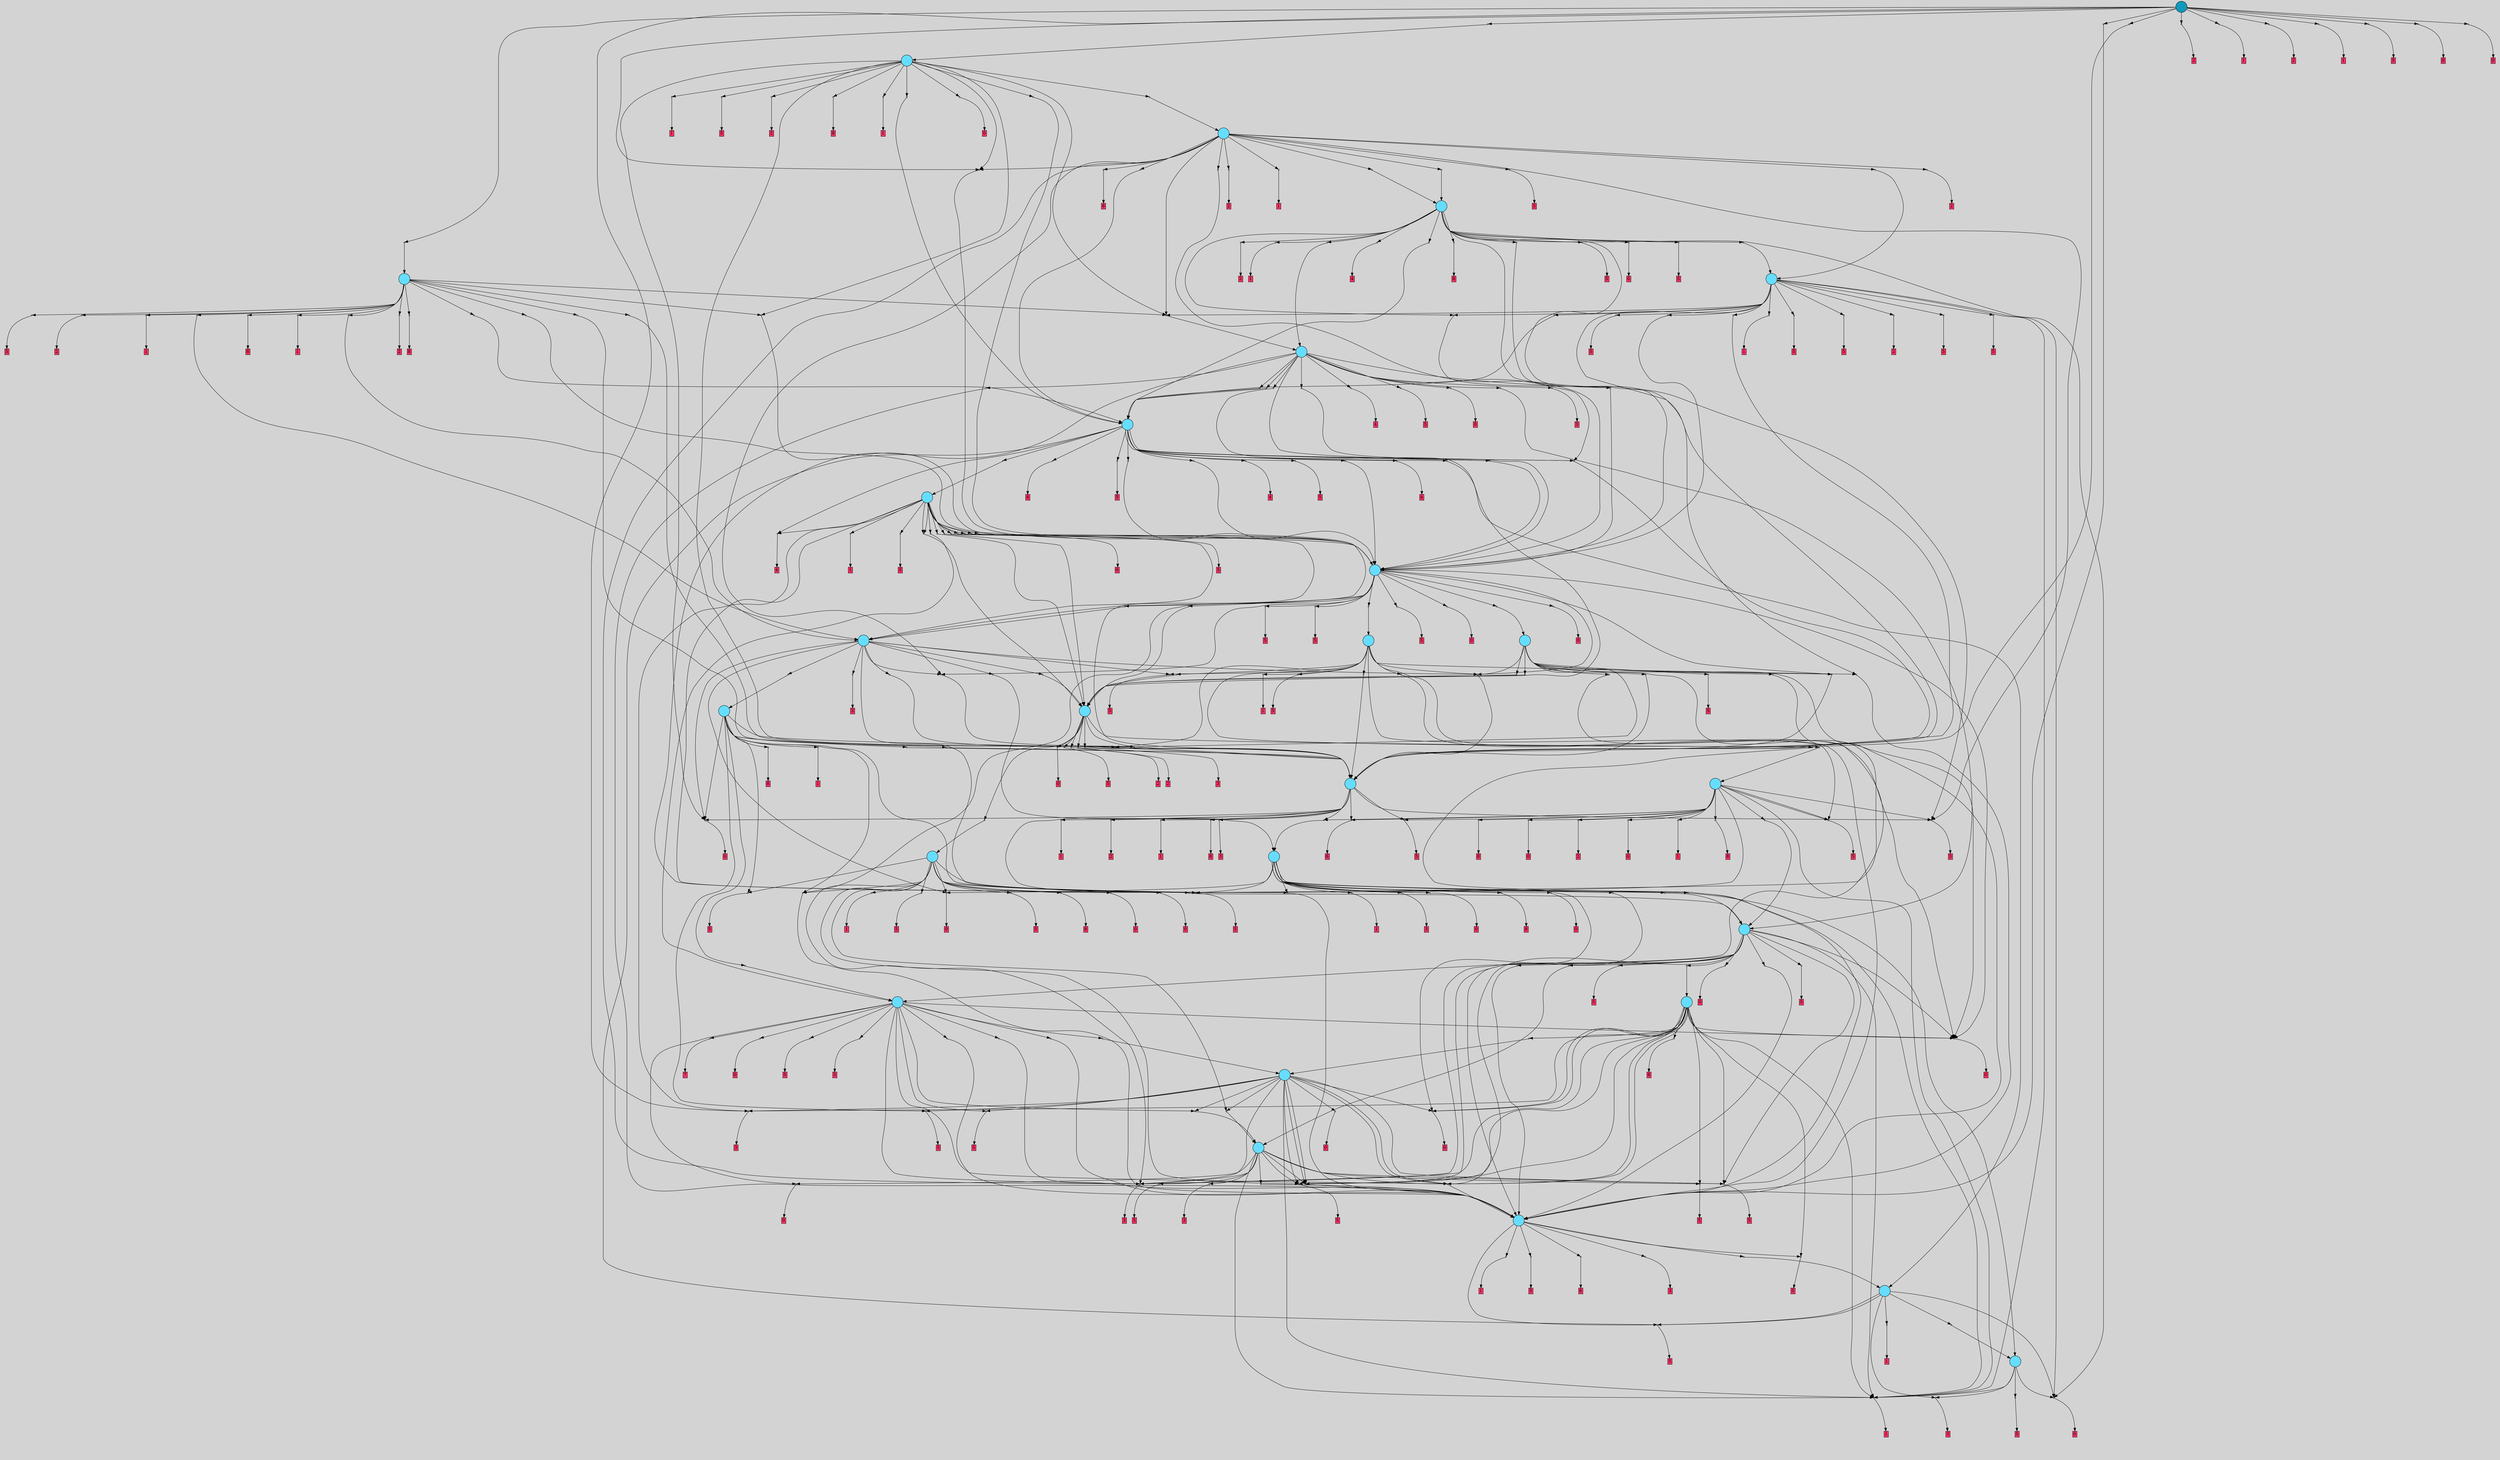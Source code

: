 // File exported with GEGELATI v1.3.1
// On the 2024-07-15 19:08:57
// With the MARL::MarlTPGGraphDotExporter
digraph{
	graph[pad = "0.212, 0.055" bgcolor = lightgray]
	node[shape=circle style = filled label = ""]
		T0 [fillcolor="#66ddff"]
		T1 [fillcolor="#66ddff"]
		T2 [fillcolor="#66ddff"]
		T3 [fillcolor="#66ddff"]
		T4 [fillcolor="#66ddff"]
		T5 [fillcolor="#66ddff"]
		T6 [fillcolor="#66ddff"]
		T7 [fillcolor="#66ddff"]
		T8 [fillcolor="#66ddff"]
		T9 [fillcolor="#66ddff"]
		T10 [fillcolor="#66ddff"]
		T11 [fillcolor="#66ddff"]
		T12 [fillcolor="#66ddff"]
		T13 [fillcolor="#66ddff"]
		T14 [fillcolor="#66ddff"]
		T15 [fillcolor="#66ddff"]
		T18 [fillcolor="#66ddff"]
		T19 [fillcolor="#66ddff"]
		T23 [fillcolor="#66ddff"]
		T114 [fillcolor="#66ddff"]
		T433 [fillcolor="#66ddff"]
		T473 [fillcolor="#66ddff"]
		T497 [fillcolor="#66ddff"]
		T537 [fillcolor="#66ddff"]
		T598 [fillcolor="#66ddff"]
		T777 [fillcolor="#66ddff"]
		T949 [fillcolor="#1199bb"]
		P46178 [fillcolor="#cccccc" shape=point] //
		I46178 [shape=box style=invis label="2|2&0|6#2|3&#92;n4|3&3|5#0|0&#92;n4|3&0|0#2|0&#92;n"]
		P46178 -> I46178[style=invis]
		A25305 [fillcolor="#ff3366" shape=box margin=0.03 width=0 height=0 label="0"]
		T0 -> P46178 -> A25305
		P46179 [fillcolor="#cccccc" shape=point] //
		I46179 [shape=box style=invis label="7|3&3|6#3|0&#92;n6|2&4|0#3|4&#92;n6|4&3|3#3|7&#92;n0|3&0|4#2|4&#92;n2|0&4|3#4|7&#92;n4|0&2|4#4|0&#92;n6|1&4|2#2|2&#92;n3|6&3|5#1|2&#92;n"]
		P46179 -> I46179[style=invis]
		A25306 [fillcolor="#ff3366" shape=box margin=0.03 width=0 height=0 label="1"]
		T0 -> P46179 -> A25306
		P46180 [fillcolor="#cccccc" shape=point] //
		I46180 [shape=box style=invis label="1|3&3|0#4|3&#92;n1|2&3|7#4|5&#92;n5|7&0|3#4|2&#92;n5|2&1|1#4|3&#92;n6|5&1|4#3|5&#92;n1|1&2|4#0|2&#92;n5|6&4|3#3|2&#92;n7|3&2|2#2|4&#92;n8|3&3|4#1|4&#92;n0|0&2|7#2|5&#92;n"]
		P46180 -> I46180[style=invis]
		A25307 [fillcolor="#ff3366" shape=box margin=0.03 width=0 height=0 label="5"]
		T0 -> P46180 -> A25307
		P46181 [fillcolor="#cccccc" shape=point] //
		I46181 [shape=box style=invis label="6|3&0|1#1|6&#92;n4|3&4|2#2|2&#92;n7|6&0|6#2|3&#92;n3|3&3|0#1|2&#92;n1|2&1|7#1|7&#92;n"]
		P46181 -> I46181[style=invis]
		A25308 [fillcolor="#ff3366" shape=box margin=0.03 width=0 height=0 label="3"]
		T0 -> P46181 -> A25308
		T1 -> P46181
		T1 -> P46178
		P46182 [fillcolor="#cccccc" shape=point] //
		I46182 [shape=box style=invis label="5|2&1|1#4|3&#92;n5|6&4|3#4|2&#92;n1|2&3|7#4|5&#92;n1|3&4|0#4|3&#92;n5|3&0|3#4|3&#92;n7|6&2|2#2|4&#92;n2|3&3|7#2|5&#92;n0|3&4|4#4|3&#92;n2|7&2|4#0|3&#92;n0|0&2|7#2|0&#92;n"]
		P46182 -> I46182[style=invis]
		T1 -> P46182 -> T0
		P46183 [fillcolor="#cccccc" shape=point] //
		I46183 [shape=box style=invis label="1|3&3|0#4|3&#92;n1|2&3|7#4|5&#92;n6|7&0|3#4|2&#92;n5|2&1|1#4|3&#92;n7|3&2|2#2|4&#92;n1|1&2|4#0|2&#92;n5|6&4|3#3|2&#92;n6|5&1|4#3|5&#92;n8|3&3|4#1|4&#92;n0|0&2|7#2|5&#92;n"]
		P46183 -> I46183[style=invis]
		A25309 [fillcolor="#ff3366" shape=box margin=0.03 width=0 height=0 label="5"]
		T1 -> P46183 -> A25309
		T1 -> P46183
		P46184 [fillcolor="#cccccc" shape=point] //
		I46184 [shape=box style=invis label="7|3&3|6#3|0&#92;n6|2&4|0#3|4&#92;n3|6&3|5#1|2&#92;n0|3&0|4#2|4&#92;n2|0&4|0#4|7&#92;n4|0&2|4#4|0&#92;n6|1&4|2#2|2&#92;n"]
		P46184 -> I46184[style=invis]
		A25310 [fillcolor="#ff3366" shape=box margin=0.03 width=0 height=0 label="1"]
		T1 -> P46184 -> A25310
		P46185 [fillcolor="#cccccc" shape=point] //
		I46185 [shape=box style=invis label="5|0&1|7#0|5&#92;n4|7&4|0#2|0&#92;n4|1&3|2#4|7&#92;n"]
		P46185 -> I46185[style=invis]
		A25311 [fillcolor="#ff3366" shape=box margin=0.03 width=0 height=0 label="3"]
		T2 -> P46185 -> A25311
		P46186 [fillcolor="#cccccc" shape=point] //
		I46186 [shape=box style=invis label="1|3&3|0#4|3&#92;n1|2&3|7#4|5&#92;n6|7&0|3#4|2&#92;n5|2&1|1#4|3&#92;n7|3&2|2#2|4&#92;n5|4&4|3#3|2&#92;n1|1&2|4#0|2&#92;n8|3&3|4#1|4&#92;n0|0&2|7#2|5&#92;n"]
		P46186 -> I46186[style=invis]
		A25312 [fillcolor="#ff3366" shape=box margin=0.03 width=0 height=0 label="5"]
		T2 -> P46186 -> A25312
		P46187 [fillcolor="#cccccc" shape=point] //
		I46187 [shape=box style=invis label="1|6&1|4#1|5&#92;n1|0&2|4#2|1&#92;n8|7&3|7#1|1&#92;n2|7&1|5#1|4&#92;n1|2&2|6#4|7&#92;n"]
		P46187 -> I46187[style=invis]
		A25313 [fillcolor="#ff3366" shape=box margin=0.03 width=0 height=0 label="6"]
		T2 -> P46187 -> A25313
		P46188 [fillcolor="#cccccc" shape=point] //
		I46188 [shape=box style=invis label="7|3&3|6#3|0&#92;n3|6&3|5#1|2&#92;n6|4&3|1#3|7&#92;n6|1&4|2#2|2&#92;n2|0&4|3#4|7&#92;n0|3&0|4#2|4&#92;n6|2&4|0#3|0&#92;n"]
		P46188 -> I46188[style=invis]
		T2 -> P46188 -> T1
		T2 -> P46183
		P46189 [fillcolor="#cccccc" shape=point] //
		I46189 [shape=box style=invis label="6|1&4|2#2|2&#92;n7|3&3|6#3|0&#92;n6|2&4|0#3|4&#92;n3|6&3|5#1|2&#92;n0|3&3|4#2|4&#92;n2|0&4|0#4|7&#92;n4|5&2|4#4|0&#92;n0|7&1|0#4|7&#92;n"]
		P46189 -> I46189[style=invis]
		A25314 [fillcolor="#ff3366" shape=box margin=0.03 width=0 height=0 label="1"]
		T2 -> P46189 -> A25314
		P46190 [fillcolor="#cccccc" shape=point] //
		I46190 [shape=box style=invis label="1|3&3|0#4|3&#92;n1|1&2|4#0|2&#92;n6|7&0|3#4|2&#92;n5|0&1|1#4|3&#92;n1|2&3|7#4|5&#92;n8|3&3|4#1|4&#92;n6|5&1|4#3|5&#92;n5|5&4|3#3|2&#92;n0|0&2|7#2|5&#92;n"]
		P46190 -> I46190[style=invis]
		A25315 [fillcolor="#ff3366" shape=box margin=0.03 width=0 height=0 label="5"]
		T2 -> P46190 -> A25315
		P46191 [fillcolor="#cccccc" shape=point] //
		I46191 [shape=box style=invis label="1|2&3|7#4|5&#92;n5|7&0|3#4|2&#92;n1|3&3|0#4|3&#92;n8|3&0|4#1|4&#92;n6|5&1|4#3|5&#92;n1|1&2|4#0|2&#92;n5|6&4|3#3|2&#92;n7|3&2|2#2|4&#92;n5|2&1|2#4|3&#92;n0|0&3|7#2|5&#92;n"]
		P46191 -> I46191[style=invis]
		A25316 [fillcolor="#ff3366" shape=box margin=0.03 width=0 height=0 label="5"]
		T3 -> P46191 -> A25316
		P46192 [fillcolor="#cccccc" shape=point] //
		I46192 [shape=box style=invis label="5|5&4|0#3|4&#92;n3|4&3|0#1|1&#92;n1|0&3|7#2|5&#92;n7|1&4|2#2|0&#92;n2|2&2|7#2|7&#92;n7|1&0|2#3|2&#92;n5|1&2|1#4|1&#92;n1|6&1|0#0|2&#92;n4|2&1|6#2|7&#92;n3|4&0|3#1|0&#92;n"]
		P46192 -> I46192[style=invis]
		A25317 [fillcolor="#ff3366" shape=box margin=0.03 width=0 height=0 label="3"]
		T3 -> P46192 -> A25317
		P46193 [fillcolor="#cccccc" shape=point] //
		I46193 [shape=box style=invis label="6|2&3|7#4|5&#92;n1|3&3|0#4|3&#92;n6|7&0|3#4|2&#92;n7|3&4|2#0|2&#92;n5|1&1|4#0|2&#92;n8|3&3|4#1|4&#92;n5|2&2|6#2|0&#92;n5|4&2|3#3|2&#92;n5|2&1|1#4|3&#92;n0|0&0|7#2|5&#92;n"]
		P46193 -> I46193[style=invis]
		A25318 [fillcolor="#ff3366" shape=box margin=0.03 width=0 height=0 label="5"]
		T3 -> P46193 -> A25318
		T3 -> P46179
		P46194 [fillcolor="#cccccc" shape=point] //
		I46194 [shape=box style=invis label="5|5&2|4#0|2&#92;n1|0&2|0#1|1&#92;n0|6&0|3#3|5&#92;n"]
		P46194 -> I46194[style=invis]
		T3 -> P46194 -> T2
		P46195 [fillcolor="#cccccc" shape=point] //
		I46195 [shape=box style=invis label="1|6&3|6#2|5&#92;n5|0&3|4#1|4&#92;n"]
		P46195 -> I46195[style=invis]
		A25319 [fillcolor="#ff3366" shape=box margin=0.03 width=0 height=0 label="3"]
		T3 -> P46195 -> A25319
		P46196 [fillcolor="#cccccc" shape=point] //
		I46196 [shape=box style=invis label="8|1&4|5#2|1&#92;n8|0&4|5#1|2&#92;n2|2&0|3#3|5&#92;n2|0&2|0#1|1&#92;n"]
		P46196 -> I46196[style=invis]
		T3 -> P46196 -> T2
		P46197 [fillcolor="#cccccc" shape=point] //
		I46197 [shape=box style=invis label="3|1&4|7#3|1&#92;n5|2&3|1#4|6&#92;n1|2&4|3#0|4&#92;n1|2&0|5#4|3&#92;n4|4&1|6#0|1&#92;n1|1&1|3#2|0&#92;n7|0&2|3#2|2&#92;n8|2&4|6#2|3&#92;n"]
		P46197 -> I46197[style=invis]
		A25320 [fillcolor="#ff3366" shape=box margin=0.03 width=0 height=0 label="0"]
		T3 -> P46197 -> A25320
		P46198 [fillcolor="#cccccc" shape=point] //
		I46198 [shape=box style=invis label="2|2&0|3#3|5&#92;n8|1&4|5#2|1&#92;n8|0&2|0#1|1&#92;n8|1&2|4#0|7&#92;n"]
		P46198 -> I46198[style=invis]
		T3 -> P46198 -> T2
		P46199 [fillcolor="#cccccc" shape=point] //
		I46199 [shape=box style=invis label="1|3&3|0#4|3&#92;n1|2&3|7#4|5&#92;n5|7&0|3#4|2&#92;n5|2&1|1#4|3&#92;n6|5&1|4#3|5&#92;n1|3&2|4#0|2&#92;n8|3&3|4#1|4&#92;n7|3&2|2#2|4&#92;n5|6&4|3#3|2&#92;n0|0&2|7#2|5&#92;n"]
		P46199 -> I46199[style=invis]
		A25321 [fillcolor="#ff3366" shape=box margin=0.03 width=0 height=0 label="5"]
		T3 -> P46199 -> A25321
		P46200 [fillcolor="#cccccc" shape=point] //
		I46200 [shape=box style=invis label="1|3&3|0#4|3&#92;n1|2&3|7#4|5&#92;n6|7&0|3#4|2&#92;n7|3&2|2#2|4&#92;n0|2&1|1#4|3&#92;n1|1&2|4#0|2&#92;n6|5&1|4#3|5&#92;n8|3&3|4#1|4&#92;n0|0&2|7#2|5&#92;n"]
		P46200 -> I46200[style=invis]
		A25322 [fillcolor="#ff3366" shape=box margin=0.03 width=0 height=0 label="5"]
		T3 -> P46200 -> A25322
		T4 -> P46191
		P46201 [fillcolor="#cccccc" shape=point] //
		I46201 [shape=box style=invis label="6|2&3|7#4|5&#92;n1|3&3|0#4|3&#92;n7|3&4|2#0|2&#92;n6|7&0|3#4|2&#92;n5|1&1|4#0|2&#92;n8|3&3|4#1|4&#92;n5|2&2|6#2|0&#92;n3|4&2|3#3|2&#92;n5|2&1|1#4|3&#92;n0|0&0|7#2|5&#92;n"]
		P46201 -> I46201[style=invis]
		A25323 [fillcolor="#ff3366" shape=box margin=0.03 width=0 height=0 label="5"]
		T4 -> P46201 -> A25323
		T4 -> P46179
		T4 -> P46194
		P46202 [fillcolor="#cccccc" shape=point] //
		I46202 [shape=box style=invis label="2|2&1|6#2|4&#92;n0|1&3|7#1|4&#92;n7|2&2|6#1|1&#92;n7|0&2|7#2|3&#92;n0|2&0|3#2|0&#92;n7|6&2|6#2|2&#92;n3|2&4|5#3|6&#92;n1|2&3|7#3|0&#92;n"]
		P46202 -> I46202[style=invis]
		A25324 [fillcolor="#ff3366" shape=box margin=0.03 width=0 height=0 label="3"]
		T4 -> P46202 -> A25324
		P46203 [fillcolor="#cccccc" shape=point] //
		I46203 [shape=box style=invis label="3|1&4|7#3|1&#92;n5|2&3|1#4|6&#92;n8|2&4|6#2|3&#92;n1|2&0|5#4|3&#92;n7|5&2|5#1|4&#92;n4|4&1|6#0|1&#92;n1|1&1|3#2|0&#92;n7|0&2|3#2|1&#92;n1|2&4|3#0|4&#92;n"]
		P46203 -> I46203[style=invis]
		A25325 [fillcolor="#ff3366" shape=box margin=0.03 width=0 height=0 label="0"]
		T4 -> P46203 -> A25325
		T4 -> P46198
		T4 -> P46192
		P46204 [fillcolor="#cccccc" shape=point] //
		I46204 [shape=box style=invis label="1|3&3|0#4|3&#92;n1|2&3|7#4|5&#92;n0|0&3|7#2|5&#92;n6|5&1|4#3|5&#92;n5|6&4|3#3|2&#92;n1|7&2|4#0|2&#92;n8|3&3|4#1|7&#92;n5|2&1|1#4|4&#92;n4|3&1|1#4|6&#92;n"]
		P46204 -> I46204[style=invis]
		T4 -> P46204 -> T3
		T4 -> P46199
		P46205 [fillcolor="#cccccc" shape=point] //
		I46205 [shape=box style=invis label="2|2&1|5#1|2&#92;n5|2&1|1#4|3&#92;n6|7&0|3#0|2&#92;n1|0&3|7#4|5&#92;n8|3&3|4#1|4&#92;n1|1&2|4#0|2&#92;n0|0&2|0#2|5&#92;n"]
		P46205 -> I46205[style=invis]
		A25326 [fillcolor="#ff3366" shape=box margin=0.03 width=0 height=0 label="5"]
		T4 -> P46205 -> A25326
		P46206 [fillcolor="#cccccc" shape=point] //
		I46206 [shape=box style=invis label="3|1&4|7#3|1&#92;n1|2&4|3#0|4&#92;n5|2&3|1#4|6&#92;n1|2&0|5#4|3&#92;n4|2&1|6#0|1&#92;n1|1&1|3#2|0&#92;n7|0&2|3#2|2&#92;n2|4&0|2#1|1&#92;n"]
		P46206 -> I46206[style=invis]
		A25327 [fillcolor="#ff3366" shape=box margin=0.03 width=0 height=0 label="0"]
		T4 -> P46206 -> A25327
		T4 -> P46194
		P46207 [fillcolor="#cccccc" shape=point] //
		I46207 [shape=box style=invis label="5|2&1|1#4|4&#92;n1|2&3|7#4|5&#92;n0|0&3|7#2|5&#92;n6|5&1|4#3|5&#92;n5|5&4|3#3|2&#92;n8|3&3|4#1|7&#92;n1|3&3|0#4|3&#92;n4|3&1|1#4|6&#92;n"]
		P46207 -> I46207[style=invis]
		T4 -> P46207 -> T3
		T4 -> P46198
		T5 -> P46191
		P46208 [fillcolor="#cccccc" shape=point] //
		I46208 [shape=box style=invis label="6|2&3|7#4|2&#92;n1|3&3|0#4|3&#92;n7|3&4|2#0|2&#92;n5|1&1|4#0|2&#92;n5|2&2|6#2|0&#92;n8|3&3|4#1|4&#92;n3|4&2|3#3|2&#92;n5|2&1|1#4|3&#92;n0|0&0|7#2|5&#92;n"]
		P46208 -> I46208[style=invis]
		T5 -> P46208 -> T4
		T5 -> P46179
		T5 -> P46202
		T5 -> P46198
		T5 -> P46192
		T5 -> P46199
		T5 -> P46206
		T5 -> P46194
		T5 -> P46198
		T5 -> P46206
		P46209 [fillcolor="#cccccc" shape=point] //
		I46209 [shape=box style=invis label="1|0&1|7#2|2&#92;n3|6&3|1#2|3&#92;n"]
		P46209 -> I46209[style=invis]
		A25328 [fillcolor="#ff3366" shape=box margin=0.03 width=0 height=0 label="0"]
		T5 -> P46209 -> A25328
		P46210 [fillcolor="#cccccc" shape=point] //
		I46210 [shape=box style=invis label="1|2&3|7#4|5&#92;n5|7&1|3#4|2&#92;n1|3&3|0#4|3&#92;n8|3&0|4#1|4&#92;n6|5&1|4#3|5&#92;n5|2&1|2#4|3&#92;n5|6&4|3#3|2&#92;n7|3&2|2#2|4&#92;n0|0&3|7#4|5&#92;n"]
		P46210 -> I46210[style=invis]
		A25329 [fillcolor="#ff3366" shape=box margin=0.03 width=0 height=0 label="8"]
		T5 -> P46210 -> A25329
		T5 -> P46200
		T5 -> P46186
		P46211 [fillcolor="#cccccc" shape=point] //
		I46211 [shape=box style=invis label="1|2&3|7#4|5&#92;n5|7&1|3#4|2&#92;n1|3&3|0#4|3&#92;n8|3&0|4#1|4&#92;n6|5&1|4#3|5&#92;n1|1&2|4#0|2&#92;n5|2&1|2#4|3&#92;n7|3&2|2#2|4&#92;n5|6&4|3#3|2&#92;n0|0&3|7#2|5&#92;n"]
		P46211 -> I46211[style=invis]
		A25330 [fillcolor="#ff3366" shape=box margin=0.03 width=0 height=0 label="5"]
		T6 -> P46211 -> A25330
		T6 -> P46179
		P46212 [fillcolor="#cccccc" shape=point] //
		I46212 [shape=box style=invis label="7|2&0|0#4|6&#92;n0|1&1|1#3|4&#92;n3|0&3|7#2|4&#92;n0|6&3|7#4|0&#92;n7|6&3|7#0|2&#92;n"]
		P46212 -> I46212[style=invis]
		T6 -> P46212 -> T2
		T6 -> P46198
		T6 -> P46192
		P46213 [fillcolor="#cccccc" shape=point] //
		I46213 [shape=box style=invis label="1|3&3|0#4|2&#92;n1|2&3|7#4|5&#92;n0|0&3|0#2|5&#92;n5|2&1|1#4|4&#92;n5|1&1|0#4|5&#92;n1|7&2|4#0|2&#92;n8|3&3|4#1|6&#92;n6|5&1|4#1|5&#92;n4|3&1|1#4|6&#92;n"]
		P46213 -> I46213[style=invis]
		T6 -> P46213 -> T3
		T6 -> P46199
		P46214 [fillcolor="#cccccc" shape=point] //
		I46214 [shape=box style=invis label="1|4&1|6#4|7&#92;n1|5&0|7#3|5&#92;n6|2&3|2#2|6&#92;n7|0&0|3#3|4&#92;n5|6&0|6#3|3&#92;n5|1&4|1#4|0&#92;n8|2&1|6#2|3&#92;n3|4&3|6#3|0&#92;n"]
		P46214 -> I46214[style=invis]
		T6 -> P46214 -> T5
		P46215 [fillcolor="#cccccc" shape=point] //
		I46215 [shape=box style=invis label="0|6&0|3#3|5&#92;n1|0&2|0#1|1&#92;n5|5&2|4#0|2&#92;n8|5&1|0#4|1&#92;n"]
		P46215 -> I46215[style=invis]
		T6 -> P46215 -> T2
		P46216 [fillcolor="#cccccc" shape=point] //
		I46216 [shape=box style=invis label="5|2&3|1#4|6&#92;n2|4&0|1#1|7&#92;n7|0&1|0#2|2&#92;n1|2&0|5#4|3&#92;n4|5&1|3#1|1&#92;n4|2&1|6#0|1&#92;n0|7&3|0#3|6&#92;n3|1&4|7#3|1&#92;n1|1&4|3#0|4&#92;n"]
		P46216 -> I46216[style=invis]
		A25331 [fillcolor="#ff3366" shape=box margin=0.03 width=0 height=0 label="0"]
		T6 -> P46216 -> A25331
		T6 -> P46209
		P46217 [fillcolor="#cccccc" shape=point] //
		I46217 [shape=box style=invis label="1|2&3|7#4|5&#92;n5|7&0|3#4|2&#92;n7|3&2|2#2|4&#92;n6|5&4|4#3|5&#92;n7|0&2|4#4|4&#92;n1|1&2|4#0|2&#92;n5|6&4|3#3|2&#92;n1|3&3|0#4|3&#92;n5|2&1|2#4|3&#92;n0|0&3|7#2|5&#92;n"]
		P46217 -> I46217[style=invis]
		A25332 [fillcolor="#ff3366" shape=box margin=0.03 width=0 height=0 label="5"]
		T6 -> P46217 -> A25332
		T6 -> P46191
		P46218 [fillcolor="#cccccc" shape=point] //
		I46218 [shape=box style=invis label="5|5&4|0#3|4&#92;n5|7&0|7#4|5&#92;n1|6&1|0#0|2&#92;n1|0&0|7#2|5&#92;n7|1&0|2#3|2&#92;n3|4&0|4#1|0&#92;n7|1&4|2#2|0&#92;n3|4&3|0#1|1&#92;n4|2&1|6#2|7&#92;n2|2&2|7#2|7&#92;n"]
		P46218 -> I46218[style=invis]
		A25333 [fillcolor="#ff3366" shape=box margin=0.03 width=0 height=0 label="7"]
		T7 -> P46218 -> A25333
		P46219 [fillcolor="#cccccc" shape=point] //
		I46219 [shape=box style=invis label="3|5&4|0#2|7&#92;n8|1&4|5#2|1&#92;n8|0&3|5#1|2&#92;n2|2&0|3#3|5&#92;n2|0&2|0#1|1&#92;n"]
		P46219 -> I46219[style=invis]
		T7 -> P46219 -> T2
		T7 -> P46197
		P46220 [fillcolor="#cccccc" shape=point] //
		I46220 [shape=box style=invis label="1|7&0|5#2|5&#92;n8|0&0|1#2|5&#92;n8|2&4|6#2|7&#92;n5|2&3|1#4|6&#92;n3|5&2|5#1|4&#92;n4|4&1|6#0|1&#92;n1|2&0|5#4|3&#92;n1|1&1|3#2|5&#92;n1|1&4|3#0|4&#92;n"]
		P46220 -> I46220[style=invis]
		A25334 [fillcolor="#ff3366" shape=box margin=0.03 width=0 height=0 label="0"]
		T7 -> P46220 -> A25334
		P46221 [fillcolor="#cccccc" shape=point] //
		I46221 [shape=box style=invis label="2|2&1|5#1|2&#92;n5|2&1|1#4|3&#92;n6|7&0|3#0|2&#92;n1|0&3|7#4|5&#92;n0|0&2|0#2|5&#92;n1|0&2|4#0|2&#92;n8|3&3|4#1|4&#92;n"]
		P46221 -> I46221[style=invis]
		A25335 [fillcolor="#ff3366" shape=box margin=0.03 width=0 height=0 label="5"]
		T7 -> P46221 -> A25335
		P46222 [fillcolor="#cccccc" shape=point] //
		I46222 [shape=box style=invis label="5|0&2|5#4|2&#92;n4|3&3|4#2|6&#92;n5|4&4|3#3|2&#92;n1|3&3|0#4|3&#92;n2|3&2|2#2|4&#92;n8|3&3|4#4|6&#92;n1|3&3|7#4|5&#92;n0|1&0|6#3|5&#92;n"]
		P46222 -> I46222[style=invis]
		A25336 [fillcolor="#ff3366" shape=box margin=0.03 width=0 height=0 label="5"]
		T7 -> P46222 -> A25336
		T7 -> P46204
		P46223 [fillcolor="#cccccc" shape=point] //
		I46223 [shape=box style=invis label="7|4&2|5#0|5&#92;n2|1&2|3#4|2&#92;n7|6&3|6#0|3&#92;n4|5&1|0#3|5&#92;n7|6&3|4#1|2&#92;n1|1&3|5#0|0&#92;n2|3&3|6#1|7&#92;n4|0&1|3#0|4&#92;n1|5&0|6#2|2&#92;n"]
		P46223 -> I46223[style=invis]
		T7 -> P46223 -> T4
		T7 -> P46192
		T7 -> P46198
		P46224 [fillcolor="#cccccc" shape=point] //
		I46224 [shape=box style=invis label="7|6&3|7#0|2&#92;n3|4&1|6#4|4&#92;n3|0&3|7#2|4&#92;n0|6&3|7#4|0&#92;n7|2&0|0#1|6&#92;n"]
		P46224 -> I46224[style=invis]
		T7 -> P46224 -> T2
		T7 -> P46205
		P46225 [fillcolor="#cccccc" shape=point] //
		I46225 [shape=box style=invis label="6|1&3|4#2|7&#92;n1|4&4|0#4|1&#92;n5|7&1|0#1|0&#92;n3|0&0|4#1|7&#92;n2|2&0|1#3|5&#92;n"]
		P46225 -> I46225[style=invis]
		T7 -> P46225 -> T2
		T7 -> P46209
		P46226 [fillcolor="#cccccc" shape=point] //
		I46226 [shape=box style=invis label="1|1&2|4#0|2&#92;n6|5&1|4#0|5&#92;n8|3&0|4#1|4&#92;n1|3&3|2#4|3&#92;n7|3&2|2#2|4&#92;n5|4&1|2#4|1&#92;n5|7&1|3#4|2&#92;n5|0&3|7#2|5&#92;n0|7&0|4#4|2&#92;n"]
		P46226 -> I46226[style=invis]
		A25337 [fillcolor="#ff3366" shape=box margin=0.03 width=0 height=0 label="5"]
		T8 -> P46226 -> A25337
		T8 -> P46179
		P46227 [fillcolor="#cccccc" shape=point] //
		I46227 [shape=box style=invis label="3|1&3|3#3|5&#92;n5|0&3|4#1|0&#92;n6|7&0|2#3|6&#92;n"]
		P46227 -> I46227[style=invis]
		A25338 [fillcolor="#ff3366" shape=box margin=0.03 width=0 height=0 label="8"]
		T8 -> P46227 -> A25338
		T8 -> P46206
		P46228 [fillcolor="#cccccc" shape=point] //
		I46228 [shape=box style=invis label="6|7&2|0#0|6&#92;n2|2&3|4#2|3&#92;n4|3&2|7#3|0&#92;n5|0&2|2#0|7&#92;n0|6&2|2#4|1&#92;n"]
		P46228 -> I46228[style=invis]
		A25339 [fillcolor="#ff3366" shape=box margin=0.03 width=0 height=0 label="0"]
		T8 -> P46228 -> A25339
		P46229 [fillcolor="#cccccc" shape=point] //
		I46229 [shape=box style=invis label="2|7&1|2#3|3&#92;n4|0&2|4#1|0&#92;n4|3&3|5#3|0&#92;n1|5&1|1#3|3&#92;n3|2&2|2#0|5&#92;n4|2&4|2#0|6&#92;n2|3&1|1#3|4&#92;n0|3&0|4#2|0&#92;n3|2&3|5#3|0&#92;n"]
		P46229 -> I46229[style=invis]
		A25340 [fillcolor="#ff3366" shape=box margin=0.03 width=0 height=0 label="1"]
		T8 -> P46229 -> A25340
		P46230 [fillcolor="#cccccc" shape=point] //
		I46230 [shape=box style=invis label="2|4&0|2#1|1&#92;n5|2&3|1#4|6&#92;n4|2&4|6#0|1&#92;n1|2&0|3#0|4&#92;n5|4&2|2#1|5&#92;n1|1&1|3#2|0&#92;n7|0&2|3#2|2&#92;n"]
		P46230 -> I46230[style=invis]
		T8 -> P46230 -> T0
		P46231 [fillcolor="#cccccc" shape=point] //
		I46231 [shape=box style=invis label="8|1&4|5#2|1&#92;n8|0&4|5#1|2&#92;n2|0&2|0#1|1&#92;n2|2&4|3#3|5&#92;n"]
		P46231 -> I46231[style=invis]
		T8 -> P46231 -> T2
		P46232 [fillcolor="#cccccc" shape=point] //
		I46232 [shape=box style=invis label="4|4&4|5#2|6&#92;n7|0&2|0#1|4&#92;n"]
		P46232 -> I46232[style=invis]
		A25341 [fillcolor="#ff3366" shape=box margin=0.03 width=0 height=0 label="3"]
		T8 -> P46232 -> A25341
		P46233 [fillcolor="#cccccc" shape=point] //
		I46233 [shape=box style=invis label="3|2&0|0#2|4&#92;n8|1&1|3#2|5&#92;n5|4&2|1#3|6&#92;n3|7&3|3#2|4&#92;n0|0&0|3#2|6&#92;n5|6&1|7#1|0&#92;n"]
		P46233 -> I46233[style=invis]
		A25342 [fillcolor="#ff3366" shape=box margin=0.03 width=0 height=0 label="0"]
		T8 -> P46233 -> A25342
		P46234 [fillcolor="#cccccc" shape=point] //
		I46234 [shape=box style=invis label="1|2&3|7#4|5&#92;n1|3&3|0#4|3&#92;n5|7&0|3#4|2&#92;n1|3&0|4#1|4&#92;n1|1&2|4#0|2&#92;n7|3&2|2#1|4&#92;n5|6&4|3#3|2&#92;n5|2&1|2#4|3&#92;n0|0&3|7#2|4&#92;n"]
		P46234 -> I46234[style=invis]
		T8 -> P46234 -> T6
		P46235 [fillcolor="#cccccc" shape=point] //
		I46235 [shape=box style=invis label="3|1&4|7#3|1&#92;n1|2&4|6#0|4&#92;n5|2&3|1#4|6&#92;n1|2&0|5#4|3&#92;n4|2&1|6#0|1&#92;n2|4&0|2#1|1&#92;n7|0&2|3#2|2&#92;n1|1&1|3#2|0&#92;n7|4&3|6#3|1&#92;n"]
		P46235 -> I46235[style=invis]
		A25343 [fillcolor="#ff3366" shape=box margin=0.03 width=0 height=0 label="0"]
		T8 -> P46235 -> A25343
		T8 -> P46230
		P46236 [fillcolor="#cccccc" shape=point] //
		I46236 [shape=box style=invis label="2|2&0|3#3|5&#92;n8|0&4|5#2|2&#92;n8|1&4|5#2|1&#92;n2|0&2|0#1|1&#92;n"]
		P46236 -> I46236[style=invis]
		T8 -> P46236 -> T2
		T8 -> P46235
		P46237 [fillcolor="#cccccc" shape=point] //
		I46237 [shape=box style=invis label="1|1&2|4#0|2&#92;n5|0&3|7#2|5&#92;n8|3&0|4#1|4&#92;n1|3&3|2#4|3&#92;n7|3&2|2#2|4&#92;n5|4&1|2#4|1&#92;n5|7&1|3#4|2&#92;n6|5&1|4#0|5&#92;n3|7&0|4#4|2&#92;n"]
		P46237 -> I46237[style=invis]
		A25344 [fillcolor="#ff3366" shape=box margin=0.03 width=0 height=0 label="5"]
		T9 -> P46237 -> A25344
		P46238 [fillcolor="#cccccc" shape=point] //
		I46238 [shape=box style=invis label="6|0&2|7#1|4&#92;n"]
		P46238 -> I46238[style=invis]
		A25345 [fillcolor="#ff3366" shape=box margin=0.03 width=0 height=0 label="8"]
		T9 -> P46238 -> A25345
		P46239 [fillcolor="#cccccc" shape=point] //
		I46239 [shape=box style=invis label="4|1&3|1#4|0&#92;n7|0&2|1#1|5&#92;n7|5&3|6#4|4&#92;n2|7&2|3#2|5&#92;n"]
		P46239 -> I46239[style=invis]
		A25346 [fillcolor="#ff3366" shape=box margin=0.03 width=0 height=0 label="0"]
		T9 -> P46239 -> A25346
		P46240 [fillcolor="#cccccc" shape=point] //
		I46240 [shape=box style=invis label="6|7&1|0#0|6&#92;n1|2&3|4#1|3&#92;n1|0&1|1#0|3&#92;n0|2&3|2#1|7&#92;n5|5&2|2#0|7&#92;n7|2&2|2#1|7&#92;n"]
		P46240 -> I46240[style=invis]
		A25347 [fillcolor="#ff3366" shape=box margin=0.03 width=0 height=0 label="0"]
		T9 -> P46240 -> A25347
		P46241 [fillcolor="#cccccc" shape=point] //
		I46241 [shape=box style=invis label="1|2&3|7#4|4&#92;n1|3&0|2#3|6&#92;n4|6&1|0#1|5&#92;n1|2&1|7#4|0&#92;n5|0&4|7#0|5&#92;n7|1&0|6#4|0&#92;n8|2&2|0#0|3&#92;n6|2&3|2#0|3&#92;n0|1&3|7#2|6&#92;n6|2&1|6#3|5&#92;n"]
		P46241 -> I46241[style=invis]
		T9 -> P46241 -> T6
		P46242 [fillcolor="#cccccc" shape=point] //
		I46242 [shape=box style=invis label="3|5&4|3#2|7&#92;n0|4&0|5#4|4&#92;n8|1&3|5#1|2&#92;n1|5&3|4#0|0&#92;n8|1&4|5#2|1&#92;n7|2&2|6#2|5&#92;n2|0&2|0#3|1&#92;n"]
		P46242 -> I46242[style=invis]
		T9 -> P46242 -> T2
		T9 -> P46236
		P46243 [fillcolor="#cccccc" shape=point] //
		I46243 [shape=box style=invis label="4|4&3|5#3|0&#92;n4|3&4|2#0|6&#92;n7|0&2|4#1|0&#92;n2|7&1|2#3|7&#92;n3|2&2|5#3|0&#92;n1|5&1|1#3|3&#92;n"]
		P46243 -> I46243[style=invis]
		A25348 [fillcolor="#ff3366" shape=box margin=0.03 width=0 height=0 label="1"]
		T9 -> P46243 -> A25348
		T9 -> P46199
		P46244 [fillcolor="#cccccc" shape=point] //
		I46244 [shape=box style=invis label="6|5&4|3#3|7&#92;n4|3&0|6#1|5&#92;n0|4&0|0#1|6&#92;n6|0&0|5#0|2&#92;n"]
		P46244 -> I46244[style=invis]
		A25349 [fillcolor="#ff3366" shape=box margin=0.03 width=0 height=0 label="5"]
		T9 -> P46244 -> A25349
		T9 -> P46233
		T9 -> P46192
		P46245 [fillcolor="#cccccc" shape=point] //
		I46245 [shape=box style=invis label="5|0&3|3#2|2&#92;n5|6&4|3#3|2&#92;n5|4&4|1#1|5&#92;n1|1&1|5#1|3&#92;n7|5&2|2#2|4&#92;n1|2&3|7#4|5&#92;n1|3&3|7#4|3&#92;n0|4&2|7#4|6&#92;n5|2&1|1#4|3&#92;n5|3&3|4#1|4&#92;n"]
		P46245 -> I46245[style=invis]
		A25350 [fillcolor="#ff3366" shape=box margin=0.03 width=0 height=0 label="5"]
		T9 -> P46245 -> A25350
		T9 -> P46226
		T9 -> P46207
		T10 -> P46226
		P46246 [fillcolor="#cccccc" shape=point] //
		I46246 [shape=box style=invis label="3|1&4|7#3|1&#92;n1|2&2|3#0|4&#92;n5|2&3|1#4|6&#92;n1|1&1|3#2|0&#92;n4|2&1|6#0|1&#92;n1|2&0|5#4|3&#92;n7|0&2|3#2|2&#92;n2|3&4|3#0|6&#92;n2|4&0|2#1|1&#92;n"]
		P46246 -> I46246[style=invis]
		A25351 [fillcolor="#ff3366" shape=box margin=0.03 width=0 height=0 label="0"]
		T10 -> P46246 -> A25351
		P46247 [fillcolor="#cccccc" shape=point] //
		I46247 [shape=box style=invis label="5|3&4|7#4|0&#92;n5|0&3|5#3|2&#92;n0|5&0|7#2|5&#92;n8|6&3|0#0|5&#92;n4|1&2|6#3|1&#92;n2|7&0|7#0|3&#92;n1|4&3|2#4|7&#92;n1|4&1|0#2|3&#92;n"]
		P46247 -> I46247[style=invis]
		A25352 [fillcolor="#ff3366" shape=box margin=0.03 width=0 height=0 label="3"]
		T10 -> P46247 -> A25352
		P46248 [fillcolor="#cccccc" shape=point] //
		I46248 [shape=box style=invis label="4|4&3|5#3|0&#92;n2|1&2|0#2|3&#92;n4|3&4|2#0|6&#92;n7|0&2|4#1|0&#92;n1|5&1|1#0|3&#92;n3|2&2|5#3|0&#92;n2|7&1|2#3|7&#92;n"]
		P46248 -> I46248[style=invis]
		A25353 [fillcolor="#ff3366" shape=box margin=0.03 width=0 height=0 label="1"]
		T10 -> P46248 -> A25353
		P46249 [fillcolor="#cccccc" shape=point] //
		I46249 [shape=box style=invis label="5|2&1|1#4|7&#92;n1|3&3|0#4|3&#92;n7|2&3|1#3|3&#92;n1|3&2|4#0|2&#92;n6|5&1|4#3|5&#92;n2|0&2|7#2|5&#92;n5|7&4|2#2|7&#92;n5|2&0|6#4|5&#92;n5|6&4|3#3|7&#92;n8|3&3|4#1|4&#92;n"]
		P46249 -> I46249[style=invis]
		A25354 [fillcolor="#ff3366" shape=box margin=0.03 width=0 height=0 label="2"]
		T10 -> P46249 -> A25354
		P46250 [fillcolor="#cccccc" shape=point] //
		I46250 [shape=box style=invis label="5|3&3|7#3|4&#92;n7|0&0|7#3|6&#92;n"]
		P46250 -> I46250[style=invis]
		A25355 [fillcolor="#ff3366" shape=box margin=0.03 width=0 height=0 label="6"]
		T10 -> P46250 -> A25355
		P46251 [fillcolor="#cccccc" shape=point] //
		I46251 [shape=box style=invis label="1|3&3|0#4|3&#92;n8|3&3|4#1|4&#92;n7|3&3|2#2|4&#92;n1|2&3|7#4|5&#92;n1|4&2|4#0|2&#92;n2|5&1|3#3|5&#92;n5|2&1|1#4|3&#92;n0|0&2|7#4|5&#92;n"]
		P46251 -> I46251[style=invis]
		A25356 [fillcolor="#ff3366" shape=box margin=0.03 width=0 height=0 label="5"]
		T10 -> P46251 -> A25356
		P46252 [fillcolor="#cccccc" shape=point] //
		I46252 [shape=box style=invis label="8|2&3|1#0|3&#92;n6|2&0|0#3|4&#92;n5|4&2|1#3|1&#92;n0|1&3|6#4|0&#92;n6|4&4|7#2|5&#92;n7|1&4|2#1|2&#92;n8|6&0|3#1|6&#92;n3|6&3|7#3|2&#92;n1|0&2|4#2|0&#92;n7|7&4|1#1|2&#92;n"]
		P46252 -> I46252[style=invis]
		A25357 [fillcolor="#ff3366" shape=box margin=0.03 width=0 height=0 label="1"]
		T10 -> P46252 -> A25357
		P46253 [fillcolor="#cccccc" shape=point] //
		I46253 [shape=box style=invis label="5|0&1|4#1|0&#92;n3|1&3|3#3|5&#92;n0|3&2|3#2|4&#92;n6|7&0|2#3|6&#92;n"]
		P46253 -> I46253[style=invis]
		A25358 [fillcolor="#ff3366" shape=box margin=0.03 width=0 height=0 label="8"]
		T10 -> P46253 -> A25358
		P46254 [fillcolor="#cccccc" shape=point] //
		I46254 [shape=box style=invis label="0|0&4|1#2|2&#92;n1|3&3|0#3|3&#92;n5|7&0|3#4|2&#92;n1|2&3|7#4|5&#92;n5|2&1|1#4|3&#92;n1|3&2|4#0|2&#92;n6|5&1|4#4|5&#92;n8|3&3|4#1|4&#92;n5|6&4|3#3|2&#92;n"]
		P46254 -> I46254[style=invis]
		T10 -> P46254 -> T8
		P46255 [fillcolor="#cccccc" shape=point] //
		I46255 [shape=box style=invis label="6|3&2|1#1|7&#92;n6|4&0|7#1|5&#92;n5|6&0|4#2|0&#92;n5|0&0|0#0|5&#92;n"]
		P46255 -> I46255[style=invis]
		A25359 [fillcolor="#ff3366" shape=box margin=0.03 width=0 height=0 label="3"]
		T10 -> P46255 -> A25359
		T11 -> P46226
		P46256 [fillcolor="#cccccc" shape=point] //
		I46256 [shape=box style=invis label="6|7&0|2#3|6&#92;n5|0&4|4#1|0&#92;n3|1&3|3#3|5&#92;n"]
		P46256 -> I46256[style=invis]
		A25360 [fillcolor="#ff3366" shape=box margin=0.03 width=0 height=0 label="8"]
		T11 -> P46256 -> A25360
		P46257 [fillcolor="#cccccc" shape=point] //
		I46257 [shape=box style=invis label="3|1&4|7#3|1&#92;n5|2&3|1#4|6&#92;n1|2&2|3#0|4&#92;n1|1&1|3#2|0&#92;n4|2&1|6#0|1&#92;n1|2&0|5#2|3&#92;n7|0&2|3#2|2&#92;n2|3&4|3#0|6&#92;n2|4&0|2#1|1&#92;n"]
		P46257 -> I46257[style=invis]
		A25361 [fillcolor="#ff3366" shape=box margin=0.03 width=0 height=0 label="0"]
		T11 -> P46257 -> A25361
		T11 -> P46247
		P46258 [fillcolor="#cccccc" shape=point] //
		I46258 [shape=box style=invis label="1|3&3|0#4|3&#92;n7|2&3|1#3|3&#92;n1|3&2|4#0|2&#92;n6|5&1|4#3|5&#92;n5|6&4|3#3|7&#92;n5|7&4|2#2|7&#92;n5|3&0|6#4|5&#92;n2|0&2|7#2|5&#92;n8|3&3|4#1|4&#92;n"]
		P46258 -> I46258[style=invis]
		A25362 [fillcolor="#ff3366" shape=box margin=0.03 width=0 height=0 label="2"]
		T11 -> P46258 -> A25362
		T11 -> P46250
		P46259 [fillcolor="#cccccc" shape=point] //
		I46259 [shape=box style=invis label="1|7&0|5#2|5&#92;n8|0&0|1#2|5&#92;n8|2&4|6#2|7&#92;n5|2&3|1#4|6&#92;n3|1&2|5#1|4&#92;n4|4&1|6#0|1&#92;n1|1&4|3#0|4&#92;n1|1&1|3#2|5&#92;n1|2&0|5#4|3&#92;n"]
		P46259 -> I46259[style=invis]
		A25363 [fillcolor="#ff3366" shape=box margin=0.03 width=0 height=0 label="0"]
		T11 -> P46259 -> A25363
		P46260 [fillcolor="#cccccc" shape=point] //
		I46260 [shape=box style=invis label="0|4&0|0#1|6&#92;n4|3&0|6#1|5&#92;n6|5&4|3#3|0&#92;n6|0&0|5#0|2&#92;n"]
		P46260 -> I46260[style=invis]
		A25364 [fillcolor="#ff3366" shape=box margin=0.03 width=0 height=0 label="5"]
		T11 -> P46260 -> A25364
		T11 -> P46251
		P46261 [fillcolor="#cccccc" shape=point] //
		I46261 [shape=box style=invis label="1|2&3|7#4|5&#92;n1|3&3|0#4|3&#92;n5|6&4|3#3|2&#92;n1|3&0|4#1|4&#92;n1|1&2|4#0|2&#92;n4|4&4|2#2|5&#92;n7|3&2|2#1|4&#92;n5|7&0|3#4|2&#92;n5|2&1|2#4|3&#92;n0|0&3|7#2|4&#92;n"]
		P46261 -> I46261[style=invis]
		T11 -> P46261 -> T6
		P46262 [fillcolor="#cccccc" shape=point] //
		I46262 [shape=box style=invis label="6|2&0|0#3|4&#92;n7|1&4|2#1|2&#92;n0|5&1|6#4|0&#92;n3|6&3|5#1|2&#92;n7|2&0|3#1|0&#92;n6|4&4|7#2|5&#92;n4|3&1|6#3|0&#92;n4|0&2|4#2|0&#92;n7|2&0|3#3|0&#92;n7|7&4|1#1|2&#92;n"]
		P46262 -> I46262[style=invis]
		A25365 [fillcolor="#ff3366" shape=box margin=0.03 width=0 height=0 label="1"]
		T11 -> P46262 -> A25365
		T11 -> P46179
		P46263 [fillcolor="#cccccc" shape=point] //
		I46263 [shape=box style=invis label="3|1&3|3#3|5&#92;n5|0&2|4#1|0&#92;n6|7&0|2#3|6&#92;n"]
		P46263 -> I46263[style=invis]
		A25366 [fillcolor="#ff3366" shape=box margin=0.03 width=0 height=0 label="8"]
		T11 -> P46263 -> A25366
		T11 -> P46254
		T11 -> P46260
		P46264 [fillcolor="#cccccc" shape=point] //
		I46264 [shape=box style=invis label="6|3&2|5#2|0&#92;n5|5&4|7#0|0&#92;n1|6&1|3#3|1&#92;n8|0&3|0#0|5&#92;n2|0&3|1#3|2&#92;n0|5&0|7#2|5&#92;n"]
		P46264 -> I46264[style=invis]
		T12 -> P46264 -> T10
		P46265 [fillcolor="#cccccc" shape=point] //
		I46265 [shape=box style=invis label="8|3&2|4#3|0&#92;n4|4&1|4#1|0&#92;n4|5&2|1#4|6&#92;n1|0&1|5#4|5&#92;n3|6&3|6#4|5&#92;n"]
		P46265 -> I46265[style=invis]
		A25367 [fillcolor="#ff3366" shape=box margin=0.03 width=0 height=0 label="8"]
		T12 -> P46265 -> A25367
		T12 -> P46242
		P46266 [fillcolor="#cccccc" shape=point] //
		I46266 [shape=box style=invis label="6|5&1|4#0|5&#92;n1|1&2|4#0|2&#92;n8|3&0|4#1|7&#92;n1|3&3|2#4|3&#92;n7|7&0|6#4|5&#92;n5|7&1|3#0|2&#92;n7|3&2|2#2|4&#92;n5|0&3|7#2|5&#92;n0|7&0|4#4|2&#92;n"]
		P46266 -> I46266[style=invis]
		T12 -> P46266 -> T7
		T12 -> P46246
		P46267 [fillcolor="#cccccc" shape=point] //
		I46267 [shape=box style=invis label="5|0&3|1#3|2&#92;n5|5&4|7#0|0&#92;n1|6&1|3#1|1&#92;n4|1&2|6#3|1&#92;n0|5&0|7#2|5&#92;n8|0&3|0#0|5&#92;n6|3&2|5#2|0&#92;n3|2&4|1#4|7&#92;n"]
		P46267 -> I46267[style=invis]
		T12 -> P46267 -> T10
		T12 -> P46201
		P46268 [fillcolor="#cccccc" shape=point] //
		I46268 [shape=box style=invis label="0|5&1|6#1|0&#92;n7|1&4|2#1|2&#92;n7|7&4|1#1|2&#92;n8|6&4|4#0|6&#92;n7|2&1|3#1|0&#92;n4|6&2|4#2|0&#92;n7|0&3|4#4|6&#92;n"]
		P46268 -> I46268[style=invis]
		A25368 [fillcolor="#ff3366" shape=box margin=0.03 width=0 height=0 label="1"]
		T12 -> P46268 -> A25368
		T12 -> P46226
		P46269 [fillcolor="#cccccc" shape=point] //
		I46269 [shape=box style=invis label="5|0&3|1#3|2&#92;n7|5&4|7#0|0&#92;n1|6&1|3#1|1&#92;n4|1&2|6#3|1&#92;n0|5&0|7#2|5&#92;n8|0&3|0#0|5&#92;n8|7&4|7#3|4&#92;n6|3&2|5#2|0&#92;n3|2&4|1#4|7&#92;n"]
		P46269 -> I46269[style=invis]
		T12 -> P46269 -> T10
		T12 -> P46245
		P46270 [fillcolor="#cccccc" shape=point] //
		I46270 [shape=box style=invis label="5|0&3|1#3|2&#92;n5|5&4|7#0|0&#92;n1|6&1|3#1|1&#92;n4|1&2|6#3|1&#92;n3|2&4|1#0|7&#92;n8|0&3|0#0|5&#92;n6|3&2|5#2|0&#92;n5|2&0|1#4|5&#92;n0|5&0|7#2|5&#92;n"]
		P46270 -> I46270[style=invis]
		T13 -> P46270 -> T10
		P46271 [fillcolor="#cccccc" shape=point] //
		I46271 [shape=box style=invis label="5|6&4|1#3|7&#92;n1|3&3|0#4|3&#92;n7|3&3|1#3|3&#92;n1|3&2|4#0|2&#92;n8|3&3|4#1|4&#92;n2|0&2|3#2|5&#92;n5|7&4|2#2|7&#92;n5|2&1|1#4|7&#92;n5|2&0|6#4|5&#92;n6|5&1|4#3|5&#92;n"]
		P46271 -> I46271[style=invis]
		A25369 [fillcolor="#ff3366" shape=box margin=0.03 width=0 height=0 label="2"]
		T13 -> P46271 -> A25369
		P46272 [fillcolor="#cccccc" shape=point] //
		I46272 [shape=box style=invis label="6|3&2|1#1|7&#92;n5|6&0|6#2|0&#92;n4|7&0|0#1|3&#92;n5|0&0|6#0|5&#92;n5|1&1|0#1|4&#92;n4|4&2|2#0|0&#92;n"]
		P46272 -> I46272[style=invis]
		A25370 [fillcolor="#ff3366" shape=box margin=0.03 width=0 height=0 label="3"]
		T13 -> P46272 -> A25370
		P46273 [fillcolor="#cccccc" shape=point] //
		I46273 [shape=box style=invis label="6|7&1|0#0|6&#92;n0|2&3|2#1|7&#92;n1|0&1|1#0|3&#92;n1|2&3|4#1|3&#92;n7|7&2|2#1|7&#92;n"]
		P46273 -> I46273[style=invis]
		A25371 [fillcolor="#ff3366" shape=box margin=0.03 width=0 height=0 label="0"]
		T13 -> P46273 -> A25371
		P46274 [fillcolor="#cccccc" shape=point] //
		I46274 [shape=box style=invis label="3|5&4|3#2|7&#92;n8|1&3|5#1|2&#92;n0|1&0|5#4|4&#92;n1|5&3|4#0|0&#92;n8|1&4|5#2|1&#92;n7|2&2|6#2|5&#92;n2|0&2|0#3|1&#92;n"]
		P46274 -> I46274[style=invis]
		T13 -> P46274 -> T2
		P46275 [fillcolor="#cccccc" shape=point] //
		I46275 [shape=box style=invis label="5|1&2|7#1|5&#92;n2|4&1|0#4|3&#92;n0|0&1|6#1|3&#92;n1|2&3|1#2|3&#92;n7|0&3|2#2|4&#92;n8|3&2|4#2|4&#92;n5|2&1|7#1|3&#92;n"]
		P46275 -> I46275[style=invis]
		A25372 [fillcolor="#ff3366" shape=box margin=0.03 width=0 height=0 label="5"]
		T13 -> P46275 -> A25372
		P46276 [fillcolor="#cccccc" shape=point] //
		I46276 [shape=box style=invis label="2|0&2|0#3|1&#92;n3|5&4|3#2|7&#92;n0|4&2|5#4|4&#92;n5|4&3|1#4|0&#92;n8|0&4|5#2|1&#92;n1|0&4|2#0|3&#92;n1|5&3|4#0|0&#92;n"]
		P46276 -> I46276[style=invis]
		T13 -> P46276 -> T9
		P46277 [fillcolor="#cccccc" shape=point] //
		I46277 [shape=box style=invis label="5|2&1|1#4|7&#92;n6|5&1|4#3|5&#92;n7|2&3|1#3|3&#92;n1|3&2|4#0|2&#92;n1|3&3|0#4|3&#92;n2|0&2|3#2|5&#92;n5|7&4|2#2|7&#92;n5|2&0|6#4|5&#92;n5|6&4|3#3|7&#92;n8|3&3|4#1|4&#92;n"]
		P46277 -> I46277[style=invis]
		A25373 [fillcolor="#ff3366" shape=box margin=0.03 width=0 height=0 label="2"]
		T13 -> P46277 -> A25373
		P46278 [fillcolor="#cccccc" shape=point] //
		I46278 [shape=box style=invis label="4|3&2|4#0|1&#92;n1|7&2|2#3|5&#92;n8|6&4|1#4|2&#92;n7|0&4|1#2|2&#92;n5|2&1|2#0|1&#92;n2|1&4|2#3|3&#92;n"]
		P46278 -> I46278[style=invis]
		T14 -> P46278 -> T12
		P46279 [fillcolor="#cccccc" shape=point] //
		I46279 [shape=box style=invis label="4|0&0|4#1|2&#92;n8|0&3|6#0|5&#92;n5|5&4|7#0|0&#92;n1|6&1|3#1|1&#92;n0|5&1|7#3|5&#92;n3|2&4|1#1|5&#92;n2|0&4|4#2|3&#92;n6|3&2|5#2|0&#92;n"]
		P46279 -> I46279[style=invis]
		T14 -> P46279 -> T10
		P46280 [fillcolor="#cccccc" shape=point] //
		I46280 [shape=box style=invis label="2|0&1|7#2|4&#92;n"]
		P46280 -> I46280[style=invis]
		T14 -> P46280 -> T13
		T14 -> P46226
		P46281 [fillcolor="#cccccc" shape=point] //
		I46281 [shape=box style=invis label="5|0&3|1#3|2&#92;n5|5&4|7#0|0&#92;n1|6&1|3#1|1&#92;n8|0&3|0#0|5&#92;n4|1&2|6#3|1&#92;n6|0&2|5#2|0&#92;n5|2&0|1#4|5&#92;n0|5&0|7#2|5&#92;n"]
		P46281 -> I46281[style=invis]
		T14 -> P46281 -> T10
		P46282 [fillcolor="#cccccc" shape=point] //
		I46282 [shape=box style=invis label="1|4&3|2#4|7&#92;n0|5&0|7#2|5&#92;n8|6&3|0#0|4&#92;n4|1&2|6#3|1&#92;n2|7&0|7#0|3&#92;n5|0&3|5#3|2&#92;n1|4&1|0#2|3&#92;n"]
		P46282 -> I46282[style=invis]
		A25374 [fillcolor="#ff3366" shape=box margin=0.03 width=0 height=0 label="3"]
		T14 -> P46282 -> A25374
		T14 -> P46246
		P46283 [fillcolor="#cccccc" shape=point] //
		I46283 [shape=box style=invis label="5|0&3|1#3|2&#92;n5|5&4|7#0|0&#92;n1|6&1|3#1|1&#92;n4|1&2|6#3|1&#92;n7|5&0|7#2|5&#92;n6|3&2|5#2|0&#92;n8|0&3|0#0|5&#92;n1|2&4|1#3|7&#92;n3|2&4|1#4|7&#92;n"]
		P46283 -> I46283[style=invis]
		T14 -> P46283 -> T10
		P46284 [fillcolor="#cccccc" shape=point] //
		I46284 [shape=box style=invis label="2|0&4|1#2|2&#92;n1|3&3|0#3|3&#92;n6|4&3|5#2|2&#92;n5|7&0|3#4|2&#92;n5|6&4|3#3|2&#92;n5|2&1|1#4|3&#92;n1|3&2|4#0|2&#92;n6|5&1|4#4|5&#92;n8|3&3|4#1|4&#92;n1|2&3|7#4|5&#92;n"]
		P46284 -> I46284[style=invis]
		T14 -> P46284 -> T8
		T14 -> P46233
		P46285 [fillcolor="#cccccc" shape=point] //
		I46285 [shape=box style=invis label="2|2&1|6#2|1&#92;n8|6&1|6#3|4&#92;n0|1&2|7#2|5&#92;n5|3&3|0#4|3&#92;n5|0&2|4#3|5&#92;n1|2&3|7#4|5&#92;n5|6&4|3#3|2&#92;n5|2&1|1#1|7&#92;n6|7&0|3#4|2&#92;n"]
		P46285 -> I46285[style=invis]
		A25375 [fillcolor="#ff3366" shape=box margin=0.03 width=0 height=0 label="5"]
		T14 -> P46285 -> A25375
		P46286 [fillcolor="#cccccc" shape=point] //
		I46286 [shape=box style=invis label="6|0&1|0#2|1&#92;n1|5&1|6#2|7&#92;n6|3&0|0#1|0&#92;n4|6&0|4#4|0&#92;n8|3&3|1#0|4&#92;n0|1&4|6#0|0&#92;n6|7&3|2#0|0&#92;n"]
		P46286 -> I46286[style=invis]
		A25376 [fillcolor="#ff3366" shape=box margin=0.03 width=0 height=0 label="5"]
		T15 -> P46286 -> A25376
		T15 -> P46279
		T15 -> P46209
		P46287 [fillcolor="#cccccc" shape=point] //
		I46287 [shape=box style=invis label="0|4&0|5#4|4&#92;n8|1&3|5#4|2&#92;n1|5&3|4#0|0&#92;n8|1&4|5#2|1&#92;n2|0&2|0#3|1&#92;n7|2&2|6#2|5&#92;n"]
		P46287 -> I46287[style=invis]
		T15 -> P46287 -> T2
		P46288 [fillcolor="#cccccc" shape=point] //
		I46288 [shape=box style=invis label="4|4&3|5#3|0&#92;n2|7&1|2#3|7&#92;n7|0&2|4#1|0&#92;n4|3&4|2#0|6&#92;n6|7&1|4#4|7&#92;n1|5&1|1#3|3&#92;n"]
		P46288 -> I46288[style=invis]
		A25377 [fillcolor="#ff3366" shape=box margin=0.03 width=0 height=0 label="1"]
		T15 -> P46288 -> A25377
		T15 -> P46285
		P46289 [fillcolor="#cccccc" shape=point] //
		I46289 [shape=box style=invis label="6|2&4|0#2|4&#92;n5|5&4|7#3|0&#92;n0|5&1|6#0|5&#92;n8|0&2|0#0|5&#92;n0|2&4|1#4|7&#92;n0|5&0|6#0|5&#92;n6|3&2|5#1|0&#92;n7|2&2|1#3|3&#92;n5|4&0|3#1|1&#92;n1|6&1|3#1|1&#92;n"]
		P46289 -> I46289[style=invis]
		T15 -> P46289 -> T11
		T15 -> P46269
		P46290 [fillcolor="#cccccc" shape=point] //
		I46290 [shape=box style=invis label="6|6&1|6#3|5&#92;n7|2&4|2#1|7&#92;n7|1&3|1#3|7&#92;n8|2&0|0#0|0&#92;n"]
		P46290 -> I46290[style=invis]
		T15 -> P46290 -> T13
		P46291 [fillcolor="#cccccc" shape=point] //
		I46291 [shape=box style=invis label="5|0&3|1#3|2&#92;n1|6&1|3#1|1&#92;n6|0&3|0#0|5&#92;n4|1&2|6#3|1&#92;n6|0&2|5#2|0&#92;n5|2&0|1#4|5&#92;n2|3&4|3#4|4&#92;n0|5&0|7#2|5&#92;n"]
		P46291 -> I46291[style=invis]
		T15 -> P46291 -> T10
		P46292 [fillcolor="#cccccc" shape=point] //
		I46292 [shape=box style=invis label="6|1&3|4#2|7&#92;n1|5&4|0#4|1&#92;n3|0&0|4#1|7&#92;n5|7&1|0#1|0&#92;n2|2&0|1#3|5&#92;n"]
		P46292 -> I46292[style=invis]
		T15 -> P46292 -> T2
		T15 -> P46260
		T18 -> P46279
		P46293 [fillcolor="#cccccc" shape=point] //
		I46293 [shape=box style=invis label="2|0&4|7#2|4&#92;n"]
		P46293 -> I46293[style=invis]
		T18 -> P46293 -> T13
		P46294 [fillcolor="#cccccc" shape=point] //
		I46294 [shape=box style=invis label="5|0&3|1#3|2&#92;n5|5&4|7#0|0&#92;n1|6&3|3#1|1&#92;n1|2&4|1#3|7&#92;n4|1&2|6#3|1&#92;n6|3&2|5#2|0&#92;n8|0&3|0#0|5&#92;n1|5&3|1#2|2&#92;n3|2&4|1#4|7&#92;n"]
		P46294 -> I46294[style=invis]
		T18 -> P46294 -> T10
		P46295 [fillcolor="#cccccc" shape=point] //
		I46295 [shape=box style=invis label="3|0&3|4#3|4&#92;n0|4&1|7#3|5&#92;n8|0&3|5#0|5&#92;n2|6&0|2#4|5&#92;n7|6&4|7#4|2&#92;n1|3&1|3#1|1&#92;n3|0&4|4#2|3&#92;n2|4&0|2#4|7&#92;n5|5&4|7#0|0&#92;n6|3&2|5#2|0&#92;n"]
		P46295 -> I46295[style=invis]
		T18 -> P46295 -> T10
		P46296 [fillcolor="#cccccc" shape=point] //
		I46296 [shape=box style=invis label="1|2&3|4#1|3&#92;n5|5&3|2#0|7&#92;n1|0&1|1#0|3&#92;n6|7&4|0#0|6&#92;n7|2&2|2#1|7&#92;n"]
		P46296 -> I46296[style=invis]
		T18 -> P46296 -> T13
		P46297 [fillcolor="#cccccc" shape=point] //
		I46297 [shape=box style=invis label="2|2&1|5#1|2&#92;n6|7&0|3#0|2&#92;n0|0&2|0#2|5&#92;n2|3&0|6#2|4&#92;n1|7&3|7#4|5&#92;n8|3&3|4#1|4&#92;n1|1&2|4#0|2&#92;n8|6&1|0#2|3&#92;n5|2&1|1#4|4&#92;n"]
		P46297 -> I46297[style=invis]
		A25378 [fillcolor="#ff3366" shape=box margin=0.03 width=0 height=0 label="5"]
		T18 -> P46297 -> A25378
		T18 -> P46269
		P46298 [fillcolor="#cccccc" shape=point] //
		I46298 [shape=box style=invis label="2|2&0|3#3|5&#92;n2|0&2|0#1|1&#92;n8|1&4|5#2|1&#92;n6|0&4|5#2|2&#92;n"]
		P46298 -> I46298[style=invis]
		T18 -> P46298 -> T2
		P46299 [fillcolor="#cccccc" shape=point] //
		I46299 [shape=box style=invis label="1|3&3|2#4|3&#92;n3|3&2|2#4|6&#92;n6|5&1|4#0|5&#92;n7|3&4|2#0|4&#92;n3|0&2|3#1|2&#92;n5|7&4|3#0|2&#92;n8|3&0|4#1|7&#92;n0|6&0|4#4|2&#92;n"]
		P46299 -> I46299[style=invis]
		T18 -> P46299 -> T7
		T18 -> P46226
		T18 -> P46209
		P46300 [fillcolor="#cccccc" shape=point] //
		I46300 [shape=box style=invis label="7|7&1|6#4|7&#92;n5|3&4|3#3|2&#92;n7|3&2|2#2|4&#92;n0|2&3|1#4|1&#92;n0|7&3|4#0|4&#92;n1|1&0|4#0|3&#92;n1|7&3|2#4|5&#92;n8|0&2|4#2|4&#92;n6|5&1|4#3|5&#92;n"]
		P46300 -> I46300[style=invis]
		A25379 [fillcolor="#ff3366" shape=box margin=0.03 width=0 height=0 label="5"]
		T19 -> P46300 -> A25379
		T19 -> P46209
		T19 -> P46242
		P46301 [fillcolor="#cccccc" shape=point] //
		I46301 [shape=box style=invis label="0|0&4|6#3|2&#92;n1|5&1|7#2|4&#92;n1|5&1|6#1|2&#92;n6|6&3|5#4|0&#92;n1|7&1|7#4|3&#92;n2|0&0|0#4|2&#92;n"]
		P46301 -> I46301[style=invis]
		A25380 [fillcolor="#ff3366" shape=box margin=0.03 width=0 height=0 label="5"]
		T19 -> P46301 -> A25380
		T19 -> P46281
		T19 -> P46279
		P46302 [fillcolor="#cccccc" shape=point] //
		I46302 [shape=box style=invis label="7|3&1|4#2|1&#92;n6|2&3|1#4|2&#92;n4|4&4|6#0|4&#92;n0|7&4|5#0|1&#92;n1|3&0|6#0|6&#92;n8|2&0|7#4|4&#92;n5|7&4|0#0|1&#92;n4|2&4|2#0|0&#92;n3|0&2|2#4|7&#92;n"]
		P46302 -> I46302[style=invis]
		T19 -> P46302 -> T15
		P46303 [fillcolor="#cccccc" shape=point] //
		I46303 [shape=box style=invis label="4|2&2|0#0|5&#92;n7|1&2|7#1|0&#92;n3|2&4|5#3|0&#92;n4|5&4|2#0|6&#92;n7|7&4|4#1|3&#92;n1|2&1|2#1|4&#92;n8|0&4|2#0|5&#92;n"]
		P46303 -> I46303[style=invis]
		T19 -> P46303 -> T18
		P46304 [fillcolor="#cccccc" shape=point] //
		I46304 [shape=box style=invis label="8|3&0|4#1|4&#92;n4|3&3|5#4|6&#92;n6|3&2|1#0|3&#92;n4|6&0|7#2|2&#92;n3|7&0|0#3|1&#92;n7|3&2|2#2|4&#92;n5|0&0|0#4|1&#92;n7|3&2|0#1|3&#92;n"]
		P46304 -> I46304[style=invis]
		A25381 [fillcolor="#ff3366" shape=box margin=0.03 width=0 height=0 label="5"]
		T19 -> P46304 -> A25381
		P46305 [fillcolor="#cccccc" shape=point] //
		I46305 [shape=box style=invis label="2|2&3|1#1|3&#92;n5|2&0|1#4|6&#92;n7|0&2|1#2|2&#92;n3|4&1|7#1|2&#92;n1|2&0|5#4|3&#92;n3|1&4|5#0|0&#92;n8|2&2|3#0|4&#92;n4|0&4|7#4|2&#92;n"]
		P46305 -> I46305[style=invis]
		A25382 [fillcolor="#ff3366" shape=box margin=0.03 width=0 height=0 label="0"]
		T19 -> P46305 -> A25382
		P46306 [fillcolor="#cccccc" shape=point] //
		I46306 [shape=box style=invis label="6|6&4|0#4|2&#92;n4|3&3|2#4|4&#92;n7|6&0|7#4|6&#92;n0|5&2|6#3|5&#92;n1|1&2|4#0|2&#92;n0|6&0|0#4|2&#92;n1|0&1|7#1|7&#92;n"]
		P46306 -> I46306[style=invis]
		T19 -> P46306 -> T14
		P46307 [fillcolor="#cccccc" shape=point] //
		I46307 [shape=box style=invis label="1|7&1|5#3|5&#92;n4|0&1|4#0|3&#92;n7|2&2|2#1|7&#92;n6|7&1|6#3|5&#92;n"]
		P46307 -> I46307[style=invis]
		T19 -> P46307 -> T13
		P46308 [fillcolor="#cccccc" shape=point] //
		I46308 [shape=box style=invis label="3|1&4|7#3|1&#92;n1|2&2|3#0|4&#92;n5|2&3|1#4|6&#92;n7|0&2|4#2|2&#92;n4|2&1|6#0|1&#92;n1|2&0|5#4|3&#92;n1|1&1|3#2|0&#92;n2|3&4|3#0|6&#92;n2|4&0|2#1|1&#92;n"]
		P46308 -> I46308[style=invis]
		A25383 [fillcolor="#ff3366" shape=box margin=0.03 width=0 height=0 label="0"]
		T19 -> P46308 -> A25383
		T19 -> P46295
		P46309 [fillcolor="#cccccc" shape=point] //
		I46309 [shape=box style=invis label="4|2&1|6#2|2&#92;n1|4&2|3#0|4&#92;n3|1&4|7#3|1&#92;n3|2&0|2#4|5&#92;n1|3&1|3#2|0&#92;n6|4&0|7#0|5&#92;n0|0&0|6#1|6&#92;n1|2&4|5#4|3&#92;n0|3&0|3#1|2&#92;n"]
		P46309 -> I46309[style=invis]
		A25384 [fillcolor="#ff3366" shape=box margin=0.03 width=0 height=0 label="0"]
		T23 -> P46309 -> A25384
		P46310 [fillcolor="#cccccc" shape=point] //
		I46310 [shape=box style=invis label="2|7&0|5#3|6&#92;n3|2&3|1#1|5&#92;n2|0&0|4#1|2&#92;n7|4&2|6#0|1&#92;n8|3&3|4#1|1&#92;n8|7&4|0#1|5&#92;n8|0&1|4#2|3&#92;n1|2&1|3#1|1&#92;n2|3&2|1#4|6&#92;n1|3&4|2#4|3&#92;n"]
		P46310 -> I46310[style=invis]
		T23 -> P46310 -> T19
		P46311 [fillcolor="#cccccc" shape=point] //
		I46311 [shape=box style=invis label="6|5&1|4#0|5&#92;n1|3&3|2#4|3&#92;n5|7&1|7#4|2&#92;n4|1&3|3#0|4&#92;n1|4&2|1#4|4&#92;n5|4&1|2#4|1&#92;n5|4&3|7#2|5&#92;n1|1&2|4#2|2&#92;n7|3&2|2#2|4&#92;n"]
		P46311 -> I46311[style=invis]
		A25385 [fillcolor="#ff3366" shape=box margin=0.03 width=0 height=0 label="5"]
		T23 -> P46311 -> A25385
		P46312 [fillcolor="#cccccc" shape=point] //
		I46312 [shape=box style=invis label="6|7&1|6#3|5&#92;n4|0&1|1#0|3&#92;n1|2&2|4#1|3&#92;n7|2&2|3#1|7&#92;n0|0&2|4#3|5&#92;n"]
		P46312 -> I46312[style=invis]
		A25386 [fillcolor="#ff3366" shape=box margin=0.03 width=0 height=0 label="1"]
		T23 -> P46312 -> A25386
		P46313 [fillcolor="#cccccc" shape=point] //
		I46313 [shape=box style=invis label="5|1&1|4#4|4&#92;n5|0&1|0#0|5&#92;n6|0&2|5#2|0&#92;n5|0&3|0#3|2&#92;n4|1&2|4#3|1&#92;n5|3&0|0#1|6&#92;n5|5&4|7#0|0&#92;n"]
		P46313 -> I46313[style=invis]
		T23 -> P46313 -> T10
		P46314 [fillcolor="#cccccc" shape=point] //
		I46314 [shape=box style=invis label="5|2&3|1#4|6&#92;n2|3&0|2#2|0&#92;n8|0&2|2#3|7&#92;n2|3&3|1#4|2&#92;n8|3&2|6#2|3&#92;n1|1&1|1#2|0&#92;n8|5&0|1#0|3&#92;n3|2&3|1#3|1&#92;n"]
		P46314 -> I46314[style=invis]
		A25387 [fillcolor="#ff3366" shape=box margin=0.03 width=0 height=0 label="4"]
		T23 -> P46314 -> A25387
		T23 -> P46202
		P46315 [fillcolor="#cccccc" shape=point] //
		I46315 [shape=box style=invis label="1|3&0|4#1|4&#92;n8|4&0|3#0|0&#92;n1|1&2|4#2|2&#92;n6|1&2|5#1|5&#92;n7|3&4|7#3|0&#92;n6|4&2|2#4|1&#92;n0|0&1|7#2|5&#92;n"]
		P46315 -> I46315[style=invis]
		A25388 [fillcolor="#ff3366" shape=box margin=0.03 width=0 height=0 label="5"]
		T23 -> P46315 -> A25388
		P46316 [fillcolor="#cccccc" shape=point] //
		I46316 [shape=box style=invis label="6|7&1|6#3|5&#92;n1|2&2|4#1|3&#92;n7|2&2|2#1|7&#92;n4|0&1|1#0|3&#92;n"]
		P46316 -> I46316[style=invis]
		T23 -> P46316 -> T13
		P46317 [fillcolor="#cccccc" shape=point] //
		I46317 [shape=box style=invis label="5|0&0|7#2|5&#92;n8|3&0|4#1|7&#92;n1|3&3|2#4|3&#92;n7|7&0|6#4|5&#92;n5|7&1|3#0|2&#92;n7|3&2|2#2|4&#92;n1|1&2|4#0|2&#92;n0|7&0|4#4|2&#92;n"]
		P46317 -> I46317[style=invis]
		T23 -> P46317 -> T7
		P46318 [fillcolor="#cccccc" shape=point] //
		I46318 [shape=box style=invis label="2|0&4|7#2|4&#92;n7|3&0|7#1|5&#92;n"]
		P46318 -> I46318[style=invis]
		T23 -> P46318 -> T13
		P46319 [fillcolor="#cccccc" shape=point] //
		I46319 [shape=box style=invis label="7|6&0|7#4|6&#92;n0|3&3|2#4|4&#92;n5|6&4|7#2|2&#92;n1|1&2|4#0|2&#92;n4|6&3|0#0|0&#92;n6|1&4|0#4|1&#92;n"]
		P46319 -> I46319[style=invis]
		T23 -> P46319 -> T14
		P46320 [fillcolor="#cccccc" shape=point] //
		I46320 [shape=box style=invis label="6|7&1|0#3|5&#92;n1|2&2|4#1|3&#92;n4|0&1|1#0|3&#92;n7|2&2|2#1|7&#92;n"]
		P46320 -> I46320[style=invis]
		T23 -> P46320 -> T13
		T23 -> P46316
		T23 -> P46226
		P46321 [fillcolor="#cccccc" shape=point] //
		I46321 [shape=box style=invis label="2|7&0|5#3|6&#92;n3|2&3|1#1|5&#92;n2|0&1|4#1|2&#92;n1|3&4|2#4|3&#92;n8|3&3|4#1|3&#92;n0|1&3|4#0|2&#92;n7|4&2|6#4|1&#92;n8|7&4|0#1|7&#92;n2|3&2|1#4|6&#92;n"]
		P46321 -> I46321[style=invis]
		T114 -> P46321 -> T19
		P46322 [fillcolor="#cccccc" shape=point] //
		I46322 [shape=box style=invis label="5|3&0|0#1|0&#92;n8|0&3|0#0|5&#92;n1|6&1|3#1|1&#92;n4|1&2|6#3|1&#92;n3|1&2|0#3|6&#92;n6|4&2|5#2|1&#92;n0|5&0|7#2|5&#92;n"]
		P46322 -> I46322[style=invis]
		T114 -> P46322 -> T10
		P46323 [fillcolor="#cccccc" shape=point] //
		I46323 [shape=box style=invis label="5|3&2|6#2|7&#92;n4|3&0|3#4|7&#92;n5|1&1|0#0|5&#92;n7|0&0|6#3|3&#92;n8|3&4|2#4|4&#92;n8|7&1|3#3|6&#92;n3|7&1|0#4|1&#92;n3|5&1|3#3|5&#92;n4|4&3|4#2|3&#92;n"]
		P46323 -> I46323[style=invis]
		T114 -> P46323 -> T1
		P46324 [fillcolor="#cccccc" shape=point] //
		I46324 [shape=box style=invis label="6|2&1|2#1|1&#92;n0|7&3|1#4|0&#92;n5|3&3|1#0|1&#92;n3|2&0|7#1|5&#92;n3|2&0|6#0|0&#92;n2|1&2|5#3|6&#92;n8|2&0|4#2|4&#92;n0|7&2|6#3|5&#92;n7|0&4|0#4|2&#92;n"]
		P46324 -> I46324[style=invis]
		T114 -> P46324 -> T23
		P46325 [fillcolor="#cccccc" shape=point] //
		I46325 [shape=box style=invis label="1|3&3|0#4|3&#92;n8|0&2|4#2|5&#92;n7|2&4|0#4|5&#92;n8|1&0|4#3|0&#92;n1|7&2|3#2|0&#92;n4|6&3|7#3|2&#92;n8|6&4|4#4|4&#92;n"]
		P46325 -> I46325[style=invis]
		A25389 [fillcolor="#ff3366" shape=box margin=0.03 width=0 height=0 label="5"]
		T114 -> P46325 -> A25389
		P46326 [fillcolor="#cccccc" shape=point] //
		I46326 [shape=box style=invis label="5|2&3|1#4|6&#92;n7|5&4|6#3|7&#92;n2|3&0|2#2|0&#92;n8|0&2|2#3|7&#92;n2|3&3|1#4|2&#92;n8|3&2|6#2|3&#92;n8|5&0|1#0|3&#92;n1|1&1|1#2|0&#92;n3|2&1|1#3|1&#92;n"]
		P46326 -> I46326[style=invis]
		A25390 [fillcolor="#ff3366" shape=box margin=0.03 width=0 height=0 label="4"]
		T114 -> P46326 -> A25390
		P46327 [fillcolor="#cccccc" shape=point] //
		I46327 [shape=box style=invis label="5|0&3|1#1|2&#92;n0|5&0|7#2|5&#92;n4|1&2|6#3|1&#92;n2|0&3|2#0|4&#92;n1|6&1|3#1|6&#92;n5|5&4|7#0|0&#92;n5|2&0|1#4|5&#92;n6|0&3|5#2|0&#92;n"]
		P46327 -> I46327[style=invis]
		A25391 [fillcolor="#ff3366" shape=box margin=0.03 width=0 height=0 label="4"]
		T114 -> P46327 -> A25391
		T114 -> P46314
		P46328 [fillcolor="#cccccc" shape=point] //
		I46328 [shape=box style=invis label="5|4&1|2#4|1&#92;n1|3&3|6#4|3&#92;n5|4&3|7#2|5&#92;n3|3&2|4#0|1&#92;n5|7&1|0#4|6&#92;n6|1&4|6#4|2&#92;n7|1&0|3#1|7&#92;n1|4&3|2#1|2&#92;n1|2&2|2#1|4&#92;n5|0&2|3#2|1&#92;n"]
		P46328 -> I46328[style=invis]
		A25392 [fillcolor="#ff3366" shape=box margin=0.03 width=0 height=0 label="5"]
		T114 -> P46328 -> A25392
		P46329 [fillcolor="#cccccc" shape=point] //
		I46329 [shape=box style=invis label="0|3&3|2#4|4&#92;n5|6&4|7#0|2&#92;n7|0&3|7#0|6&#92;n6|3&2|6#3|6&#92;n7|6&0|7#4|6&#92;n6|1&3|2#1|5&#92;n4|6&3|0#0|0&#92;n1|6&2|4#4|2&#92;n"]
		P46329 -> I46329[style=invis]
		T114 -> P46329 -> T14
		P46330 [fillcolor="#cccccc" shape=point] //
		I46330 [shape=box style=invis label="8|4&4|4#2|6&#92;n8|0&2|2#3|7&#92;n7|5&4|5#3|7&#92;n2|3&0|2#2|0&#92;n3|2&1|1#3|1&#92;n8|3&2|6#2|3&#92;n8|5&0|1#0|3&#92;n1|1&1|1#2|0&#92;n7|2&3|1#4|6&#92;n"]
		P46330 -> I46330[style=invis]
		A25393 [fillcolor="#ff3366" shape=box margin=0.03 width=0 height=0 label="4"]
		T114 -> P46330 -> A25393
		P46331 [fillcolor="#cccccc" shape=point] //
		I46331 [shape=box style=invis label="2|7&0|5#3|6&#92;n3|2&3|1#3|5&#92;n8|4&4|0#1|7&#92;n4|6&4|4#1|7&#92;n8|3&3|4#1|3&#92;n2|3&2|6#4|6&#92;n2|0&1|4#1|2&#92;n1|3&4|2#4|3&#92;n7|4&2|6#4|1&#92;n3|0&2|0#2|0&#92;n"]
		P46331 -> I46331[style=invis]
		T114 -> P46331 -> T19
		T114 -> P46183
		P46332 [fillcolor="#cccccc" shape=point] //
		I46332 [shape=box style=invis label="8|3&3|4#1|3&#92;n0|4&3|4#0|2&#92;n1|3&4|0#4|3&#92;n3|2&3|1#1|5&#92;n3|0&1|4#1|2&#92;n8|7&4|0#1|7&#92;n7|4&2|6#4|1&#92;n"]
		P46332 -> I46332[style=invis]
		T114 -> P46332 -> T19
		T114 -> P46322
		P46333 [fillcolor="#cccccc" shape=point] //
		I46333 [shape=box style=invis label="6|2&3|7#4|5&#92;n1|2&1|4#2|4&#92;n4|3&1|1#0|2&#92;n2|6&1|6#1|1&#92;n4|4&3|3#0|4&#92;n0|6&3|5#0|2&#92;n2|0&0|6#2|5&#92;n8|3&3|0#3|6&#92;n1|4&4|4#4|0&#92;n3|5&0|2#0|5&#92;n"]
		P46333 -> I46333[style=invis]
		T433 -> P46333 -> T114
		P46334 [fillcolor="#cccccc" shape=point] //
		I46334 [shape=box style=invis label="2|2&0|2#0|4&#92;n0|3&1|6#1|2&#92;n0|7&2|2#3|0&#92;n2|7&2|5#2|7&#92;n0|5&4|4#0|7&#92;n1|6&4|5#3|5&#92;n0|2&3|2#1|5&#92;n8|3&3|0#2|4&#92;n4|0&0|7#3|5&#92;n"]
		P46334 -> I46334[style=invis]
		T433 -> P46334 -> T19
		P46335 [fillcolor="#cccccc" shape=point] //
		I46335 [shape=box style=invis label="5|2&3|1#4|6&#92;n2|3&0|2#2|0&#92;n7|5&4|6#3|7&#92;n2|1&4|5#1|2&#92;n8|0&2|2#3|7&#92;n2|3&3|1#4|2&#92;n8|3&2|6#2|3&#92;n8|5&0|1#0|3&#92;n1|1&1|3#2|0&#92;n3|2&1|1#3|1&#92;n"]
		P46335 -> I46335[style=invis]
		A25394 [fillcolor="#ff3366" shape=box margin=0.03 width=0 height=0 label="4"]
		T433 -> P46335 -> A25394
		P46336 [fillcolor="#cccccc" shape=point] //
		I46336 [shape=box style=invis label="5|6&4|3#3|2&#92;n0|0&3|2#4|4&#92;n1|2&3|7#4|5&#92;n1|3&0|4#1|4&#92;n2|3&3|2#1|7&#92;n7|3&2|2#1|4&#92;n4|6&0|3#2|4&#92;n5|3&2|6#3|6&#92;n6|3&0|3#0|0&#92;n8|3&3|0#4|3&#92;n"]
		P46336 -> I46336[style=invis]
		T433 -> P46336 -> T6
		P46337 [fillcolor="#cccccc" shape=point] //
		I46337 [shape=box style=invis label="1|5&2|6#4|6&#92;n7|2&0|5#0|7&#92;n7|4&2|7#4|1&#92;n6|6&3|3#1|3&#92;n6|0&3|6#2|6&#92;n7|6&4|2#2|5&#92;n7|6&1|0#4|5&#92;n8|7&0|2#1|5&#92;n"]
		P46337 -> I46337[style=invis]
		A25395 [fillcolor="#ff3366" shape=box margin=0.03 width=0 height=0 label="5"]
		T433 -> P46337 -> A25395
		P46338 [fillcolor="#cccccc" shape=point] //
		I46338 [shape=box style=invis label="1|2&3|2#1|1&#92;n3|1&4|7#0|1&#92;n1|2&4|3#1|4&#92;n5|2&3|1#4|6&#92;n1|1&3|3#2|0&#92;n4|2&1|6#0|1&#92;n7|0&2|3#2|2&#92;n1|4&0|2#1|1&#92;n"]
		P46338 -> I46338[style=invis]
		A25396 [fillcolor="#ff3366" shape=box margin=0.03 width=0 height=0 label="0"]
		T433 -> P46338 -> A25396
		P46339 [fillcolor="#cccccc" shape=point] //
		I46339 [shape=box style=invis label="7|1&2|6#2|3&#92;n6|0&3|1#4|2&#92;n2|6&1|7#1|2&#92;n6|6&1|1#3|2&#92;n6|6&1|7#4|1&#92;n7|1&3|1#4|0&#92;n7|1&3|1#3|3&#92;n2|5&1|2#0|6&#92;n0|5&4|7#1|5&#92;n"]
		P46339 -> I46339[style=invis]
		T433 -> P46339 -> T13
		P46340 [fillcolor="#cccccc" shape=point] //
		I46340 [shape=box style=invis label="3|6&2|4#1|2&#92;n5|5&2|4#0|4&#92;n4|0&4|7#1|5&#92;n5|4&1|3#1|5&#92;n"]
		P46340 -> I46340[style=invis]
		T433 -> P46340 -> T2
		P46341 [fillcolor="#cccccc" shape=point] //
		I46341 [shape=box style=invis label="1|5&2|6#4|6&#92;n2|4&3|6#2|4&#92;n6|0&3|6#2|6&#92;n7|4&2|0#4|1&#92;n6|6&3|3#1|3&#92;n7|2&0|5#0|7&#92;n4|1&3|6#1|0&#92;n7|6&4|7#2|5&#92;n8|2&0|2#1|5&#92;n"]
		P46341 -> I46341[style=invis]
		T433 -> P46341 -> T19
		T433 -> P46322
		T433 -> P46321
		P46342 [fillcolor="#cccccc" shape=point] //
		I46342 [shape=box style=invis label="4|3&1|1#0|2&#92;n3|5&0|2#0|5&#92;n3|1&0|2#2|5&#92;n2|6&1|6#1|1&#92;n1|4&4|5#4|0&#92;n0|6&3|5#0|7&#92;n4|4&3|3#0|4&#92;n1|5&4|7#4|6&#92;n8|3&2|0#3|6&#92;n2|0&0|6#4|5&#92;n"]
		P46342 -> I46342[style=invis]
		T433 -> P46342 -> T114
		P46343 [fillcolor="#cccccc" shape=point] //
		I46343 [shape=box style=invis label="2|2&1|6#2|4&#92;n7|2&0|6#1|1&#92;n1|2&3|7#3|0&#92;n7|6&2|6#1|2&#92;n0|2&0|3#2|0&#92;n7|0&2|4#2|3&#92;n3|2&4|5#3|6&#92;n"]
		P46343 -> I46343[style=invis]
		A25397 [fillcolor="#ff3366" shape=box margin=0.03 width=0 height=0 label="3"]
		T433 -> P46343 -> A25397
		T433 -> P46226
		P46344 [fillcolor="#cccccc" shape=point] //
		I46344 [shape=box style=invis label="5|2&3|1#4|6&#92;n7|5&4|6#3|7&#92;n8|3&2|6#1|3&#92;n8|0&2|2#3|7&#92;n2|3&3|1#4|2&#92;n2|3&0|2#2|0&#92;n8|5&0|1#0|3&#92;n1|1&1|1#2|0&#92;n3|2&1|1#3|1&#92;n"]
		P46344 -> I46344[style=invis]
		T473 -> P46344 -> T433
		P46345 [fillcolor="#cccccc" shape=point] //
		I46345 [shape=box style=invis label="6|6&1|2#3|4&#92;n6|6&3|3#1|3&#92;n7|6&4|7#2|5&#92;n7|4&2|7#4|1&#92;n1|5&2|2#4|6&#92;n6|0&3|6#2|6&#92;n2|4&3|6#2|4&#92;n8|2&2|2#1|5&#92;n"]
		P46345 -> I46345[style=invis]
		T473 -> P46345 -> T19
		P46346 [fillcolor="#cccccc" shape=point] //
		I46346 [shape=box style=invis label="5|3&3|0#4|0&#92;n5|0&2|4#3|5&#92;n0|1&2|7#2|5&#92;n3|0&3|6#1|5&#92;n8|6&0|6#3|4&#92;n5|2&1|1#1|7&#92;n4|2&3|7#4|5&#92;n2|2&4|6#2|4&#92;n6|7&2|3#4|2&#92;n"]
		P46346 -> I46346[style=invis]
		A25398 [fillcolor="#ff3366" shape=box margin=0.03 width=0 height=0 label="1"]
		T473 -> P46346 -> A25398
		P46347 [fillcolor="#cccccc" shape=point] //
		I46347 [shape=box style=invis label="8|3&3|4#1|3&#92;n2|0&1|4#1|2&#92;n1|3&4|2#4|3&#92;n2|7&0|5#3|6&#92;n8|1&3|4#0|2&#92;n7|4&2|6#4|1&#92;n8|7&4|0#1|7&#92;n2|3&2|1#4|6&#92;n"]
		P46347 -> I46347[style=invis]
		T473 -> P46347 -> T19
		P46348 [fillcolor="#cccccc" shape=point] //
		I46348 [shape=box style=invis label="4|6&4|0#1|6&#92;n5|4&1|1#3|6&#92;n5|4&4|4#3|1&#92;n1|5&0|1#4|3&#92;n6|0&4|4#1|1&#92;n1|1&2|7#0|5&#92;n8|1&0|0#4|7&#92;n0|0&4|7#2|5&#92;n4|3&0|7#1|5&#92;n7|0&3|0#4|4&#92;n"]
		P46348 -> I46348[style=invis]
		A25399 [fillcolor="#ff3366" shape=box margin=0.03 width=0 height=0 label="5"]
		T473 -> P46348 -> A25399
		T473 -> P46178
		P46349 [fillcolor="#cccccc" shape=point] //
		I46349 [shape=box style=invis label="4|3&1|1#0|2&#92;n3|5&0|2#0|5&#92;n2|6&1|6#1|1&#92;n6|2&2|7#4|5&#92;n0|6&3|5#0|7&#92;n1|4&4|4#1|0&#92;n1|5&4|7#4|6&#92;n4|4&3|3#0|4&#92;n2|0&0|6#4|5&#92;n"]
		P46349 -> I46349[style=invis]
		T473 -> P46349 -> T114
		P46350 [fillcolor="#cccccc" shape=point] //
		I46350 [shape=box style=invis label="0|0&3|7#2|5&#92;n5|7&0|3#3|2&#92;n5|3&4|3#2|2&#92;n1|1&2|4#0|2&#92;n6|5&1|4#3|5&#92;n7|3&2|2#2|4&#92;n1|2&3|7#4|5&#92;n7|6&0|2#4|1&#92;n"]
		P46350 -> I46350[style=invis]
		A25400 [fillcolor="#ff3366" shape=box margin=0.03 width=0 height=0 label="5"]
		T473 -> P46350 -> A25400
		T473 -> P46292
		P46351 [fillcolor="#cccccc" shape=point] //
		I46351 [shape=box style=invis label="1|3&0|7#4|5&#92;n5|2&1|1#1|7&#92;n8|6&1|6#3|4&#92;n1|2&4|7#1|0&#92;n8|5&4|6#2|2&#92;n2|0&4|6#2|4&#92;n5|3&3|0#4|0&#92;n6|7&0|3#4|2&#92;n"]
		P46351 -> I46351[style=invis]
		A25401 [fillcolor="#ff3366" shape=box margin=0.03 width=0 height=0 label="2"]
		T473 -> P46351 -> A25401
		P46352 [fillcolor="#cccccc" shape=point] //
		I46352 [shape=box style=invis label="1|1&2|4#0|2&#92;n5|0&3|7#2|5&#92;n5|0&2|7#1|3&#92;n7|3&1|2#2|4&#92;n5|4&1|2#4|1&#92;n6|5&4|2#2|3&#92;n1|3&0|1#4|3&#92;n6|5&1|4#0|5&#92;n2|7&0|4#0|1&#92;n"]
		P46352 -> I46352[style=invis]
		A25402 [fillcolor="#ff3366" shape=box margin=0.03 width=0 height=0 label="5"]
		T473 -> P46352 -> A25402
		P46353 [fillcolor="#cccccc" shape=point] //
		I46353 [shape=box style=invis label="5|0&1|0#0|5&#92;n5|0&3|0#3|2&#92;n8|5&3|2#0|0&#92;n6|0&2|5#2|0&#92;n5|1&1|7#4|4&#92;n5|3&0|0#1|6&#92;n5|5&4|7#0|0&#92;n"]
		P46353 -> I46353[style=invis]
		T473 -> P46353 -> T10
		P46354 [fillcolor="#cccccc" shape=point] //
		I46354 [shape=box style=invis label="1|2&3|7#2|5&#92;n6|7&0|3#4|2&#92;n0|1&2|7#2|5&#92;n2|2&4|6#2|4&#92;n8|6&3|6#3|4&#92;n5|0&2|4#3|5&#92;n3|0&3|6#1|5&#92;n5|3&3|0#4|0&#92;n"]
		P46354 -> I46354[style=invis]
		A25403 [fillcolor="#ff3366" shape=box margin=0.03 width=0 height=0 label="5"]
		T473 -> P46354 -> A25403
		T473 -> P46179
		P46355 [fillcolor="#cccccc" shape=point] //
		I46355 [shape=box style=invis label="1|3&3|2#4|3&#92;n5|0&3|7#2|5&#92;n7|3&4|2#2|4&#92;n4|1&3|7#0|4&#92;n0|3&0|4#2|2&#92;n6|0&1|4#0|5&#92;n5|4&1|0#4|1&#92;n1|4&2|1#4|4&#92;n1|1&2|4#2|2&#92;n1|6&3|0#3|6&#92;n"]
		P46355 -> I46355[style=invis]
		A25404 [fillcolor="#ff3366" shape=box margin=0.03 width=0 height=0 label="5"]
		T473 -> P46355 -> A25404
		T497 -> P46334
		P46356 [fillcolor="#cccccc" shape=point] //
		I46356 [shape=box style=invis label="0|5&0|0#0|4&#92;n1|2&3|7#1|3&#92;n2|5&3|1#4|2&#92;n3|5&3|3#0|7&#92;n7|3&0|4#2|1&#92;n7|3&1|6#2|0&#92;n2|7&2|3#2|3&#92;n8|1&1|6#1|3&#92;n1|0&2|2#3|7&#92;n2|1&4|1#1|0&#92;n"]
		P46356 -> I46356[style=invis]
		T497 -> P46356 -> T433
		T497 -> P46347
		P46357 [fillcolor="#cccccc" shape=point] //
		I46357 [shape=box style=invis label="5|4&1|1#3|6&#92;n4|6&4|0#1|6&#92;n7|0&3|0#4|4&#92;n1|5&0|1#4|3&#92;n6|0&4|4#1|1&#92;n1|2&2|7#0|5&#92;n8|1&0|0#4|7&#92;n0|0&4|7#2|5&#92;n4|3&0|7#1|5&#92;n5|4&4|5#3|1&#92;n"]
		P46357 -> I46357[style=invis]
		A25405 [fillcolor="#ff3366" shape=box margin=0.03 width=0 height=0 label="5"]
		T497 -> P46357 -> A25405
		P46358 [fillcolor="#cccccc" shape=point] //
		I46358 [shape=box style=invis label="4|3&0|7#2|0&#92;n4|3&3|5#0|0&#92;n"]
		P46358 -> I46358[style=invis]
		A25406 [fillcolor="#ff3366" shape=box margin=0.03 width=0 height=0 label="0"]
		T497 -> P46358 -> A25406
		P46359 [fillcolor="#cccccc" shape=point] //
		I46359 [shape=box style=invis label="0|0&3|7#2|5&#92;n5|3&4|3#1|2&#92;n1|2&3|7#1|5&#92;n3|2&2|0#0|0&#92;n1|1&2|4#0|2&#92;n6|5&1|4#3|5&#92;n7|3&2|2#2|4&#92;n"]
		P46359 -> I46359[style=invis]
		A25407 [fillcolor="#ff3366" shape=box margin=0.03 width=0 height=0 label="5"]
		T497 -> P46359 -> A25407
		P46360 [fillcolor="#cccccc" shape=point] //
		I46360 [shape=box style=invis label="1|2&3|7#4|5&#92;n5|3&3|0#4|0&#92;n8|6&1|6#3|4&#92;n8|5&4|6#0|2&#92;n1|2&4|7#1|0&#92;n2|1&2|5#3|6&#92;n1|3&4|0#3|2&#92;n5|2&1|1#1|7&#92;n2|0&4|6#2|4&#92;n6|7&0|3#4|2&#92;n"]
		P46360 -> I46360[style=invis]
		A25408 [fillcolor="#ff3366" shape=box margin=0.03 width=0 height=0 label="2"]
		T497 -> P46360 -> A25408
		P46361 [fillcolor="#cccccc" shape=point] //
		I46361 [shape=box style=invis label="8|0&2|7#1|5&#92;n2|7&3|7#1|3&#92;n8|1&1|5#0|1&#92;n0|1&1|7#2|6&#92;n0|0&4|3#2|4&#92;n"]
		P46361 -> I46361[style=invis]
		T497 -> P46361 -> T10
		P46362 [fillcolor="#cccccc" shape=point] //
		I46362 [shape=box style=invis label="6|2&3|7#4|5&#92;n1|4&4|4#4|0&#92;n2|6&1|6#1|1&#92;n4|4&3|3#0|4&#92;n0|6&3|5#0|2&#92;n3|5&0|2#0|5&#92;n8|3&2|0#3|6&#92;n4|3&1|1#0|2&#92;n2|0&0|6#4|5&#92;n"]
		P46362 -> I46362[style=invis]
		T497 -> P46362 -> T114
		P46363 [fillcolor="#cccccc" shape=point] //
		I46363 [shape=box style=invis label="4|0&1|6#1|0&#92;n6|2&3|2#3|3&#92;n6|6&3|2#1|3&#92;n1|6&1|2#3|4&#92;n1|5&2|2#4|6&#92;n2|5&3|6#1|4&#92;n"]
		P46363 -> I46363[style=invis]
		T497 -> P46363 -> T473
		P46364 [fillcolor="#cccccc" shape=point] //
		I46364 [shape=box style=invis label="4|4&3|5#3|0&#92;n4|3&4|2#0|6&#92;n7|0&2|4#1|0&#92;n3|2&2|5#3|0&#92;n2|7&1|2#3|7&#92;n8|5&1|1#4|3&#92;n1|4&4|7#2|5&#92;n"]
		P46364 -> I46364[style=invis]
		A25409 [fillcolor="#ff3366" shape=box margin=0.03 width=0 height=0 label="1"]
		T497 -> P46364 -> A25409
		P46365 [fillcolor="#cccccc" shape=point] //
		I46365 [shape=box style=invis label="5|2&3|1#4|6&#92;n1|1&2|1#2|0&#92;n8|0&2|2#3|7&#92;n2|3&3|1#4|2&#92;n8|3&2|6#2|3&#92;n2|3&0|2#2|0&#92;n8|5&0|1#0|3&#92;n3|2&3|1#3|1&#92;n"]
		P46365 -> I46365[style=invis]
		A25410 [fillcolor="#ff3366" shape=box margin=0.03 width=0 height=0 label="4"]
		T497 -> P46365 -> A25410
		T497 -> P46247
		P46366 [fillcolor="#cccccc" shape=point] //
		I46366 [shape=box style=invis label="1|5&2|6#3|6&#92;n1|0&3|7#2|3&#92;n6|6&3|6#1|3&#92;n5|6&3|4#2|4&#92;n2|4&3|0#2|4&#92;n8|2&0|2#2|5&#92;n3|2&1|5#4|6&#92;n5|6&4|7#2|5&#92;n"]
		P46366 -> I46366[style=invis]
		A25411 [fillcolor="#ff3366" shape=box margin=0.03 width=0 height=0 label="8"]
		T497 -> P46366 -> A25411
		T497 -> P46178
		P46367 [fillcolor="#cccccc" shape=point] //
		I46367 [shape=box style=invis label="2|2&0|2#0|4&#92;n0|3&1|6#1|2&#92;n0|7&2|2#3|0&#92;n2|7&2|5#2|7&#92;n1|6&4|5#3|5&#92;n0|5&4|4#4|7&#92;n8|5&1|7#3|5&#92;n0|2&3|2#1|5&#92;n8|3&3|0#2|4&#92;n4|0&0|7#3|5&#92;n"]
		P46367 -> I46367[style=invis]
		T537 -> P46367 -> T19
		T537 -> P46344
		P46368 [fillcolor="#cccccc" shape=point] //
		I46368 [shape=box style=invis label="7|3&4|0#4|7&#92;n0|4&2|3#0|1&#92;n1|0&3|5#0|6&#92;n6|6&3|6#4|1&#92;n4|5&2|4#4|5&#92;n1|4&1|5#4|6&#92;n6|2&1|2#3|1&#92;n7|0&2|7#4|3&#92;n"]
		P46368 -> I46368[style=invis]
		A25412 [fillcolor="#ff3366" shape=box margin=0.03 width=0 height=0 label="2"]
		T537 -> P46368 -> A25412
		P46369 [fillcolor="#cccccc" shape=point] //
		I46369 [shape=box style=invis label="4|2&3|7#4|5&#92;n5|7&1|4#0|1&#92;n5|0&2|4#3|5&#92;n0|1&2|7#2|5&#92;n3|0&3|6#1|5&#92;n8|6&0|6#3|4&#92;n5|2&1|1#1|7&#92;n5|3&3|0#4|0&#92;n2|2&4|6#2|4&#92;n6|7&0|3#4|2&#92;n"]
		P46369 -> I46369[style=invis]
		A25413 [fillcolor="#ff3366" shape=box margin=0.03 width=0 height=0 label="1"]
		T537 -> P46369 -> A25413
		P46370 [fillcolor="#cccccc" shape=point] //
		I46370 [shape=box style=invis label="7|6&1|6#2|5&#92;n0|0&2|7#3|5&#92;n1|1&2|4#4|2&#92;n0|4&0|6#3|0&#92;n4|2&4|2#4|6&#92;n1|1&3|1#4|3&#92;n3|4&0|0#2|4&#92;n4|7&1|4#3|5&#92;n2|0&3|5#2|7&#92;n"]
		P46370 -> I46370[style=invis]
		A25414 [fillcolor="#ff3366" shape=box margin=0.03 width=0 height=0 label="5"]
		T537 -> P46370 -> A25414
		P46371 [fillcolor="#cccccc" shape=point] //
		I46371 [shape=box style=invis label="3|5&0|2#0|5&#92;n2|7&1|6#1|1&#92;n4|4&3|3#0|4&#92;n1|4&4|4#4|0&#92;n0|6&3|5#0|7&#92;n1|5&4|7#4|6&#92;n8|3&2|0#3|6&#92;n6|2&2|7#4|5&#92;n3|4&3|4#1|2&#92;n2|0&0|6#4|5&#92;n"]
		P46371 -> I46371[style=invis]
		T537 -> P46371 -> T497
		P46372 [fillcolor="#cccccc" shape=point] //
		I46372 [shape=box style=invis label="1|2&3|7#4|5&#92;n2|0&4|6#2|4&#92;n8|6&1|6#3|4&#92;n8|5&4|6#2|2&#92;n1|2&4|7#1|0&#92;n1|3&4|0#3|2&#92;n5|2&1|1#1|7&#92;n5|3&3|0#4|0&#92;n6|7&0|3#4|2&#92;n"]
		P46372 -> I46372[style=invis]
		A25415 [fillcolor="#ff3366" shape=box margin=0.03 width=0 height=0 label="2"]
		T537 -> P46372 -> A25415
		T537 -> P46281
		P46373 [fillcolor="#cccccc" shape=point] //
		I46373 [shape=box style=invis label="6|5&2|7#1|4&#92;n"]
		P46373 -> I46373[style=invis]
		A25416 [fillcolor="#ff3366" shape=box margin=0.03 width=0 height=0 label="8"]
		T537 -> P46373 -> A25416
		P46374 [fillcolor="#cccccc" shape=point] //
		I46374 [shape=box style=invis label="1|5&2|6#4|6&#92;n2|4&3|6#2|4&#92;n5|7&2|7#1|6&#92;n7|4&2|7#0|1&#92;n6|0&3|6#2|6&#92;n7|2&0|5#0|7&#92;n6|6&3|3#1|3&#92;n7|6&4|7#2|5&#92;n8|2&0|2#1|5&#92;n"]
		P46374 -> I46374[style=invis]
		T537 -> P46374 -> T19
		P46375 [fillcolor="#cccccc" shape=point] //
		I46375 [shape=box style=invis label="4|0&4|1#2|3&#92;n0|6&0|7#0|3&#92;n1|4&4|6#1|2&#92;n1|2&2|5#1|5&#92;n0|0&3|3#2|5&#92;n1|1&3|7#1|2&#92;n7|0&0|6#3|3&#92;n8|2&1|5#0|2&#92;n0|5&0|2#2|1&#92;n"]
		P46375 -> I46375[style=invis]
		T537 -> P46375 -> T497
		P46376 [fillcolor="#cccccc" shape=point] //
		I46376 [shape=box style=invis label="4|0&1|6#1|0&#92;n1|5&2|2#4|6&#92;n6|6&3|2#1|3&#92;n1|6&1|2#3|4&#92;n2|3&3|0#2|3&#92;n2|5&3|6#1|4&#92;n"]
		P46376 -> I46376[style=invis]
		T537 -> P46376 -> T473
		T537 -> P46247
		T537 -> P46192
		P46377 [fillcolor="#cccccc" shape=point] //
		I46377 [shape=box style=invis label="4|3&1|1#0|2&#92;n4|4&3|3#0|4&#92;n0|6&3|5#0|2&#92;n3|5&0|5#0|5&#92;n8|3&2|0#4|6&#92;n6|2&2|7#4|5&#92;n2|0&0|6#4|5&#92;n"]
		P46377 -> I46377[style=invis]
		T537 -> P46377 -> T114
		T598 -> P46367
		T598 -> P46344
		P46378 [fillcolor="#cccccc" shape=point] //
		I46378 [shape=box style=invis label="5|3&3|0#4|0&#92;n3|0&3|6#1|5&#92;n5|0&2|4#3|5&#92;n0|1&2|3#2|5&#92;n5|7&1|4#0|1&#92;n8|6&0|6#3|4&#92;n2|6&4|6#2|4&#92;n4|2&3|7#2|5&#92;n5|2&1|1#1|7&#92;n6|7&0|3#4|2&#92;n"]
		P46378 -> I46378[style=invis]
		A25417 [fillcolor="#ff3366" shape=box margin=0.03 width=0 height=0 label="1"]
		T598 -> P46378 -> A25417
		P46379 [fillcolor="#cccccc" shape=point] //
		I46379 [shape=box style=invis label="2|4&1|4#1|2&#92;n2|0&3|4#2|2&#92;n8|7&4|0#1|7&#92;n2|3&2|1#4|4&#92;n1|3&4|2#4|3&#92;n8|3&3|4#1|3&#92;n0|1&3|4#0|2&#92;n3|2&3|1#1|5&#92;n2|7&0|5#3|6&#92;n"]
		P46379 -> I46379[style=invis]
		T598 -> P46379 -> T19
		P46380 [fillcolor="#cccccc" shape=point] //
		I46380 [shape=box style=invis label="7|6&1|6#2|5&#92;n0|0&2|7#3|5&#92;n1|1&2|4#4|2&#92;n4|7&1|4#3|5&#92;n4|2&4|2#4|6&#92;n1|1&3|1#4|1&#92;n0|4&0|6#3|0&#92;n2|0&3|5#2|7&#92;n5|1&3|2#1|7&#92;n"]
		P46380 -> I46380[style=invis]
		A25418 [fillcolor="#ff3366" shape=box margin=0.03 width=0 height=0 label="5"]
		T598 -> P46380 -> A25418
		P46381 [fillcolor="#cccccc" shape=point] //
		I46381 [shape=box style=invis label="2|0&4|6#2|4&#92;n1|2&3|7#4|5&#92;n8|6&1|6#3|4&#92;n8|5&4|6#2|2&#92;n1|2&4|7#1|0&#92;n1|3&4|0#3|1&#92;n5|2&1|1#1|7&#92;n5|3&3|0#4|0&#92;n6|7&0|3#4|2&#92;n"]
		P46381 -> I46381[style=invis]
		A25419 [fillcolor="#ff3366" shape=box margin=0.03 width=0 height=0 label="2"]
		T598 -> P46381 -> A25419
		P46382 [fillcolor="#cccccc" shape=point] //
		I46382 [shape=box style=invis label="5|3&4|5#3|6&#92;n6|0&4|3#2|4&#92;n0|0&4|7#3|0&#92;n6|7&4|5#1|4&#92;n"]
		P46382 -> I46382[style=invis]
		A25420 [fillcolor="#ff3366" shape=box margin=0.03 width=0 height=0 label="8"]
		T598 -> P46382 -> A25420
		P46383 [fillcolor="#cccccc" shape=point] //
		I46383 [shape=box style=invis label="0|5&1|6#1|0&#92;n1|7&2|6#0|6&#92;n7|7&3|1#1|0&#92;n0|3&1|7#1|6&#92;n7|2&3|7#3|7&#92;n4|6&2|4#2|3&#92;n2|6&1|3#1|6&#92;n0|0&3|4#4|6&#92;n"]
		P46383 -> I46383[style=invis]
		A25421 [fillcolor="#ff3366" shape=box margin=0.03 width=0 height=0 label="1"]
		T598 -> P46383 -> A25421
		P46384 [fillcolor="#cccccc" shape=point] //
		I46384 [shape=box style=invis label="3|2&0|2#4|5&#92;n3|5&4|7#3|1&#92;n4|2&1|6#2|2&#92;n1|6&1|3#2|0&#92;n0|0&0|6#1|6&#92;n6|4&0|7#0|5&#92;n3|2&1|0#0|3&#92;n1|2&4|5#4|3&#92;n0|3&0|3#3|2&#92;n"]
		P46384 -> I46384[style=invis]
		A25422 [fillcolor="#ff3366" shape=box margin=0.03 width=0 height=0 label="0"]
		T598 -> P46384 -> A25422
		P46385 [fillcolor="#cccccc" shape=point] //
		I46385 [shape=box style=invis label="6|0&4|5#0|0&#92;n0|4&1|0#1|6&#92;n"]
		P46385 -> I46385[style=invis]
		T598 -> P46385 -> T537
		P46386 [fillcolor="#cccccc" shape=point] //
		I46386 [shape=box style=invis label="1|3&4|2#4|3&#92;n0|1&3|4#0|2&#92;n3|2&3|1#0|5&#92;n8|3&3|4#1|3&#92;n8|7&2|3#2|3&#92;n2|0&1|4#3|5&#92;n4|3&2|0#1|1&#92;n"]
		P46386 -> I46386[style=invis]
		T598 -> P46386 -> T19
		P46387 [fillcolor="#cccccc" shape=point] //
		I46387 [shape=box style=invis label="4|3&1|1#0|2&#92;n3|5&0|2#0|5&#92;n2|6&1|6#1|1&#92;n4|4&3|3#0|4&#92;n0|6&3|5#0|7&#92;n1|4&4|4#4|0&#92;n1|5&4|7#4|6&#92;n8|3&2|0#3|6&#92;n6|2&2|7#4|5&#92;n2|0&0|6#4|5&#92;n"]
		P46387 -> I46387[style=invis]
		T598 -> P46387 -> T114
		T598 -> P46269
		T598 -> P46246
		P46388 [fillcolor="#cccccc" shape=point] //
		I46388 [shape=box style=invis label="2|2&0|2#1|4&#92;n0|3&1|6#1|2&#92;n0|7&2|2#3|0&#92;n2|7&2|5#2|7&#92;n8|5&1|7#3|5&#92;n0|5&4|4#4|7&#92;n1|6&4|5#3|5&#92;n0|2&3|2#1|5&#92;n8|3&3|0#2|4&#92;n4|0&0|7#3|5&#92;n"]
		P46388 -> I46388[style=invis]
		T777 -> P46388 -> T19
		T777 -> P46344
		T777 -> P46379
		P46389 [fillcolor="#cccccc" shape=point] //
		I46389 [shape=box style=invis label="2|6&1|6#1|3&#92;n3|5&0|2#0|5&#92;n6|7&4|2#2|0&#92;n0|6&3|5#0|7&#92;n4|3&1|1#0|2&#92;n1|5&4|7#4|6&#92;n8|3&2|0#3|6&#92;n4|2&3|5#4|2&#92;n1|4&4|4#4|0&#92;n2|0&0|6#4|5&#92;n"]
		P46389 -> I46389[style=invis]
		T777 -> P46389 -> T114
		P46390 [fillcolor="#cccccc" shape=point] //
		I46390 [shape=box style=invis label="2|0&4|6#2|4&#92;n1|2&3|7#4|5&#92;n8|6&1|6#3|4&#92;n6|7&0|3#4|2&#92;n1|2&4|7#1|0&#92;n1|3&4|0#3|1&#92;n5|2&1|1#1|7&#92;n5|3&3|0#4|0&#92;n5|1&1|2#0|3&#92;n8|5&4|6#2|2&#92;n"]
		P46390 -> I46390[style=invis]
		A25423 [fillcolor="#ff3366" shape=box margin=0.03 width=0 height=0 label="2"]
		T777 -> P46390 -> A25423
		P46391 [fillcolor="#cccccc" shape=point] //
		I46391 [shape=box style=invis label="5|0&4|7#3|0&#92;n8|7&0|4#2|3&#92;n5|3&4|1#3|6&#92;n6|7&4|5#4|4&#92;n"]
		P46391 -> I46391[style=invis]
		A25424 [fillcolor="#ff3366" shape=box margin=0.03 width=0 height=0 label="8"]
		T777 -> P46391 -> A25424
		P46392 [fillcolor="#cccccc" shape=point] //
		I46392 [shape=box style=invis label="8|7&2|3#1|3&#92;n8|3&3|4#1|3&#92;n3|2&3|1#0|5&#92;n4|1&3|3#1|5&#92;n0|1&3|4#0|2&#92;n1|3&4|3#4|3&#92;n2|0&1|4#3|5&#92;n4|3&2|0#1|1&#92;n"]
		P46392 -> I46392[style=invis]
		T777 -> P46392 -> T14
		P46393 [fillcolor="#cccccc" shape=point] //
		I46393 [shape=box style=invis label="8|3&3|4#1|4&#92;n6|7&0|3#4|2&#92;n5|0&1|1#4|3&#92;n1|3&3|0#4|3&#92;n1|2&3|7#4|5&#92;n6|7&1|4#3|5&#92;n3|0&0|2#3|4&#92;n4|2&1|2#2|1&#92;n5|6&4|3#3|2&#92;n5|3&4|6#2|4&#92;n"]
		P46393 -> I46393[style=invis]
		A25425 [fillcolor="#ff3366" shape=box margin=0.03 width=0 height=0 label="5"]
		T777 -> P46393 -> A25425
		P46394 [fillcolor="#cccccc" shape=point] //
		I46394 [shape=box style=invis label="0|5&1|6#1|0&#92;n7|7&3|1#1|0&#92;n4|0&2|4#2|3&#92;n0|3&1|7#1|6&#92;n0|0&3|4#4|6&#92;n4|7&1|2#4|2&#92;n3|6&0|3#4|3&#92;n6|0&4|2#2|4&#92;n7|2&3|7#2|7&#92;n"]
		P46394 -> I46394[style=invis]
		A25426 [fillcolor="#ff3366" shape=box margin=0.03 width=0 height=0 label="1"]
		T777 -> P46394 -> A25426
		P46395 [fillcolor="#cccccc" shape=point] //
		I46395 [shape=box style=invis label="4|0&3|6#1|3&#92;n0|0&4|7#3|0&#92;n6|4&4|5#1|4&#92;n6|0&4|3#2|4&#92;n"]
		P46395 -> I46395[style=invis]
		A25427 [fillcolor="#ff3366" shape=box margin=0.03 width=0 height=0 label="8"]
		T777 -> P46395 -> A25427
		P46396 [fillcolor="#cccccc" shape=point] //
		I46396 [shape=box style=invis label="6|4&3|3#3|7&#92;n0|7&0|4#2|4&#92;n2|0&4|3#4|7&#92;n8|4&3|6#3|2&#92;n6|2&4|0#3|4&#92;n4|0&2|4#4|0&#92;n3|6&3|4#4|6&#92;n0|2&4|6#0|5&#92;n3|0&3|6#1|2&#92;n7|3&4|2#2|2&#92;n"]
		P46396 -> I46396[style=invis]
		A25428 [fillcolor="#ff3366" shape=box margin=0.03 width=0 height=0 label="1"]
		T777 -> P46396 -> A25428
		P46397 [fillcolor="#cccccc" shape=point] //
		I46397 [shape=box style=invis label="3|6&1|2#0|5&#92;n8|0&3|5#4|2&#92;n0|0&1|3#2|1&#92;n3|3&2|4#4|6&#92;n7|7&3|3#2|0&#92;n"]
		P46397 -> I46397[style=invis]
		T777 -> P46397 -> T10
		P46398 [fillcolor="#cccccc" shape=point] //
		I46398 [shape=box style=invis label="3|2&3|1#4|5&#92;n8|7&2|3#1|3&#92;n4|1&3|3#1|5&#92;n1|3&4|3#4|0&#92;n0|1&3|4#0|2&#92;n4|3&2|0#1|1&#92;n2|0&2|1#3|5&#92;n4|6&1|6#4|3&#92;n"]
		P46398 -> I46398[style=invis]
		T777 -> P46398 -> T14
		P46399 [fillcolor="#cccccc" shape=point] //
		I46399 [shape=box style=invis label="6|3&2|5#2|0&#92;n8|2&3|1#0|5&#92;n7|5&4|7#0|0&#92;n1|6&4|0#1|1&#92;n8|1&4|7#3|4&#92;n0|0&0|3#0|4&#92;n4|1&2|6#3|1&#92;n0|7&3|2#4|7&#92;n0|2&2|6#4|7&#92;n2|2&2|1#4|0&#92;n"]
		P46399 -> I46399[style=invis]
		T777 -> P46399 -> T10
		P46400 [fillcolor="#cccccc" shape=point] //
		I46400 [shape=box style=invis label="6|7&0|3#4|2&#92;n2|0&4|1#2|4&#92;n8|5&4|6#2|2&#92;n1|3&4|0#3|2&#92;n1|2&4|7#1|0&#92;n5|3&3|0#4|0&#92;n5|2&1|1#1|7&#92;n0|3&4|7#1|4&#92;n1|5&3|7#4|5&#92;n"]
		P46400 -> I46400[style=invis]
		A25429 [fillcolor="#ff3366" shape=box margin=0.03 width=0 height=0 label="2"]
		T777 -> P46400 -> A25429
		P46401 [fillcolor="#cccccc" shape=point] //
		I46401 [shape=box style=invis label="1|4&4|4#4|0&#92;n4|3&1|1#0|2&#92;n6|7&4|2#2|0&#92;n4|4&3|3#0|4&#92;n0|6&3|5#0|7&#92;n2|6&1|6#1|3&#92;n8|2&2|0#3|6&#92;n3|5&0|2#0|1&#92;n2|0&0|6#4|5&#92;n1|7&2|7#1|7&#92;n"]
		P46401 -> I46401[style=invis]
		T949 -> P46401 -> T777
		P46402 [fillcolor="#cccccc" shape=point] //
		I46402 [shape=box style=invis label="8|5&4|6#2|2&#92;n8|6&1|6#3|4&#92;n2|0&4|6#2|4&#92;n1|2&4|7#1|0&#92;n1|3&4|0#3|1&#92;n5|3&3|0#0|0&#92;n6|7&0|3#4|2&#92;n3|1&1|2#2|3&#92;n"]
		P46402 -> I46402[style=invis]
		A25430 [fillcolor="#ff3366" shape=box margin=0.03 width=0 height=0 label="2"]
		T949 -> P46402 -> A25430
		P46403 [fillcolor="#cccccc" shape=point] //
		I46403 [shape=box style=invis label="6|2&4|0#3|4&#92;n7|3&3|6#3|0&#92;n6|4&3|3#3|7&#92;n0|3&0|4#2|4&#92;n2|0&4|3#4|7&#92;n4|0&2|4#4|0&#92;n6|1&4|2#2|2&#92;n3|5&4|0#4|7&#92;n3|6&3|5#1|2&#92;n"]
		P46403 -> I46403[style=invis]
		A25431 [fillcolor="#ff3366" shape=box margin=0.03 width=0 height=0 label="1"]
		T949 -> P46403 -> A25431
		P46404 [fillcolor="#cccccc" shape=point] //
		I46404 [shape=box style=invis label="2|3&1|2#2|2&#92;n8|7&1|6#2|0&#92;n2|3&4|5#1|6&#92;n0|6&4|4#0|7&#92;n4|2&1|6#3|2&#92;n6|6&1|2#4|2&#92;n5|0&2|3#4|3&#92;n"]
		P46404 -> I46404[style=invis]
		A25432 [fillcolor="#ff3366" shape=box margin=0.03 width=0 height=0 label="2"]
		T949 -> P46404 -> A25432
		P46405 [fillcolor="#cccccc" shape=point] //
		I46405 [shape=box style=invis label="5|0&4|7#4|0&#92;n8|0&4|4#3|5&#92;n5|0&1|1#4|2&#92;n"]
		P46405 -> I46405[style=invis]
		T949 -> P46405 -> T598
		P46406 [fillcolor="#cccccc" shape=point] //
		I46406 [shape=box style=invis label="5|0&4|7#3|2&#92;n3|2&4|1#4|7&#92;n5|5&3|7#3|0&#92;n4|5&2|6#3|1&#92;n1|4&2|0#2|4&#92;n6|3&2|5#2|0&#92;n3|1&4|6#2|7&#92;n"]
		P46406 -> I46406[style=invis]
		T949 -> P46406 -> T10
		P46407 [fillcolor="#cccccc" shape=point] //
		I46407 [shape=box style=invis label="7|1&4|2#1|2&#92;n8|6&4|4#0|6&#92;n7|7&4|1#1|2&#92;n5|2&3|0#2|1&#92;n7|2&1|3#1|0&#92;n4|6&2|4#0|4&#92;n7|0&3|4#4|6&#92;n"]
		P46407 -> I46407[style=invis]
		A25433 [fillcolor="#ff3366" shape=box margin=0.03 width=0 height=0 label="1"]
		T949 -> P46407 -> A25433
		P46408 [fillcolor="#cccccc" shape=point] //
		I46408 [shape=box style=invis label="6|1&3|4#2|7&#92;n1|4&4|0#4|1&#92;n3|0&0|4#1|4&#92;n5|7&1|0#1|0&#92;n"]
		P46408 -> I46408[style=invis]
		T949 -> P46408 -> T2
		P46409 [fillcolor="#cccccc" shape=point] //
		I46409 [shape=box style=invis label="1|3&2|4#0|2&#92;n8|3&0|4#1|4&#92;n6|5&1|4#0|5&#92;n1|5&3|2#4|3&#92;n2|5&1|3#0|7&#92;n5|7&1|3#4|2&#92;n5|4&1|2#4|1&#92;n7|3&2|2#2|0&#92;n0|0&1|2#3|2&#92;n0|7&0|4#4|2&#92;n"]
		P46409 -> I46409[style=invis]
		A25434 [fillcolor="#ff3366" shape=box margin=0.03 width=0 height=0 label="5"]
		T949 -> P46409 -> A25434
		T949 -> P46367
		P46410 [fillcolor="#cccccc" shape=point] //
		I46410 [shape=box style=invis label="3|0&3|6#4|3&#92;n2|5&1|2#3|4&#92;n8|6&1|3#4|6&#92;n8|6&2|0#3|4&#92;n3|5&1|2#2|1&#92;n"]
		P46410 -> I46410[style=invis]
		A25435 [fillcolor="#ff3366" shape=box margin=0.03 width=0 height=0 label="0"]
		T949 -> P46410 -> A25435
		P46411 [fillcolor="#cccccc" shape=point] //
		I46411 [shape=box style=invis label="1|7&1|3#2|0&#92;n6|6&1|7#3|6&#92;n2|3&4|3#0|6&#92;n7|0&3|3#2|2&#92;n7|1&0|4#2|5&#92;n2|4&0|2#2|1&#92;n0|5&2|3#3|5&#92;n1|2&2|3#0|4&#92;n2|2&1|6#3|7&#92;n"]
		P46411 -> I46411[style=invis]
		A25436 [fillcolor="#ff3366" shape=box margin=0.03 width=0 height=0 label="0"]
		T949 -> P46411 -> A25436
		T949 -> P46202
		{ rank= same T949 }
}

